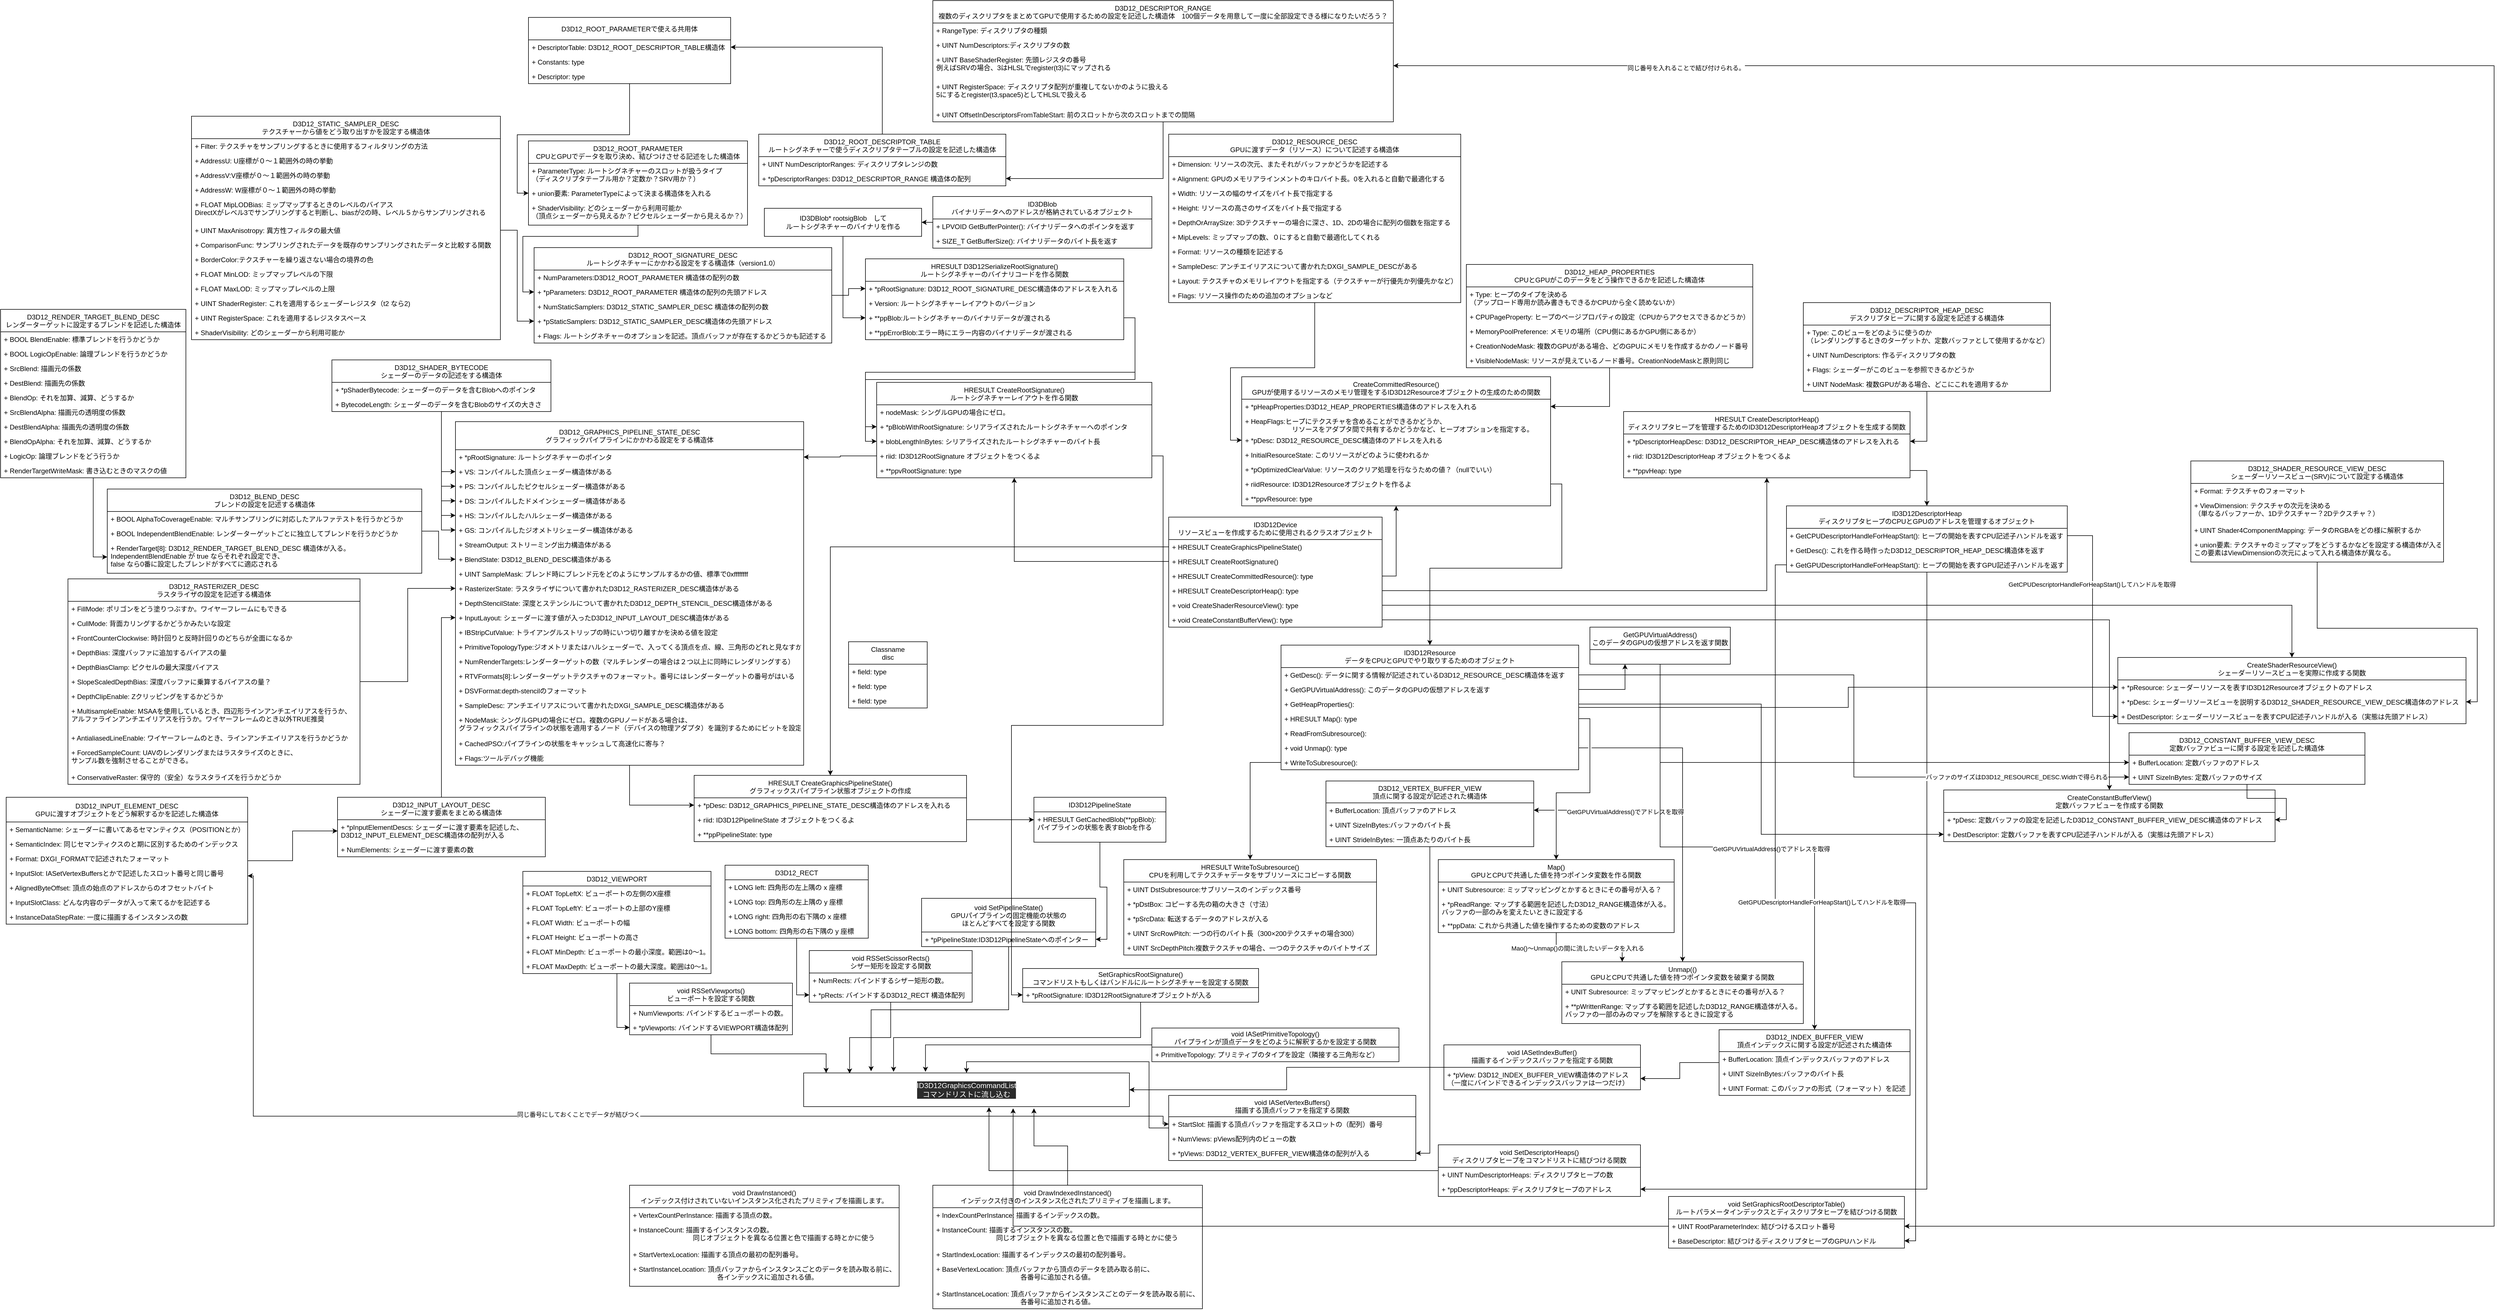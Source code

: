 <mxfile version="13.10.2" type="github">
  <diagram id="LrscQj9h3E69tov9utjE" name="Page-1">
    <mxGraphModel dx="3273" dy="2131" grid="1" gridSize="10" guides="1" tooltips="1" connect="1" arrows="1" fold="1" page="1" pageScale="1" pageWidth="1600" pageHeight="1200" math="0" shadow="0">
      <root>
        <mxCell id="0" />
        <mxCell id="1" parent="0" />
        <mxCell id="bkLNbHRLDbfqS2Prwh68-40" style="edgeStyle=orthogonalEdgeStyle;rounded=0;orthogonalLoop=1;jettySize=auto;html=1;" parent="1" source="uGGLOGaCN9-Cet3tq3qy-1" target="bkLNbHRLDbfqS2Prwh68-35" edge="1">
          <mxGeometry relative="1" as="geometry" />
        </mxCell>
        <mxCell id="uGGLOGaCN9-Cet3tq3qy-1" value="ID3D12Resource&#xa;データをCPUとGPUでやり取りするためのオブジェクト" style="swimlane;fontStyle=0;childLayout=stackLayout;horizontal=1;startSize=40;fillColor=none;horizontalStack=0;resizeParent=1;resizeParentMax=0;resizeLast=0;collapsible=1;marginBottom=0;" parent="1" vertex="1">
          <mxGeometry x="1240" y="298" width="530" height="222" as="geometry" />
        </mxCell>
        <mxCell id="uGGLOGaCN9-Cet3tq3qy-2" value="+ GetDesc(): データに関する情報が記述されているD3D12_RESOURCE_DESC構造体を返す " style="text;strokeColor=none;fillColor=none;align=left;verticalAlign=top;spacingLeft=4;spacingRight=4;overflow=hidden;rotatable=0;points=[[0,0.5],[1,0.5]];portConstraint=eastwest;" parent="uGGLOGaCN9-Cet3tq3qy-1" vertex="1">
          <mxGeometry y="40" width="530" height="26" as="geometry" />
        </mxCell>
        <mxCell id="E_Vy0KgG0cyffUlwo2it-31" value="+ GetGPUVirtualAddress(): このデータのGPUの仮想アドレスを返す " style="text;strokeColor=none;fillColor=none;align=left;verticalAlign=top;spacingLeft=4;spacingRight=4;overflow=hidden;rotatable=0;points=[[0,0.5],[1,0.5]];portConstraint=eastwest;" parent="uGGLOGaCN9-Cet3tq3qy-1" vertex="1">
          <mxGeometry y="66" width="530" height="26" as="geometry" />
        </mxCell>
        <mxCell id="E_Vy0KgG0cyffUlwo2it-32" value="+ GetHeapProperties():  " style="text;strokeColor=none;fillColor=none;align=left;verticalAlign=top;spacingLeft=4;spacingRight=4;overflow=hidden;rotatable=0;points=[[0,0.5],[1,0.5]];portConstraint=eastwest;" parent="uGGLOGaCN9-Cet3tq3qy-1" vertex="1">
          <mxGeometry y="92" width="530" height="26" as="geometry" />
        </mxCell>
        <mxCell id="uGGLOGaCN9-Cet3tq3qy-3" value="+ HRESULT Map(): type" style="text;strokeColor=none;fillColor=none;align=left;verticalAlign=top;spacingLeft=4;spacingRight=4;overflow=hidden;rotatable=0;points=[[0,0.5],[1,0.5]];portConstraint=eastwest;" parent="uGGLOGaCN9-Cet3tq3qy-1" vertex="1">
          <mxGeometry y="118" width="530" height="26" as="geometry" />
        </mxCell>
        <mxCell id="E_Vy0KgG0cyffUlwo2it-33" value="+ ReadFromSubresource(): " style="text;strokeColor=none;fillColor=none;align=left;verticalAlign=top;spacingLeft=4;spacingRight=4;overflow=hidden;rotatable=0;points=[[0,0.5],[1,0.5]];portConstraint=eastwest;" parent="uGGLOGaCN9-Cet3tq3qy-1" vertex="1">
          <mxGeometry y="144" width="530" height="26" as="geometry" />
        </mxCell>
        <mxCell id="uGGLOGaCN9-Cet3tq3qy-4" value="+ void Unmap(): type" style="text;strokeColor=none;fillColor=none;align=left;verticalAlign=top;spacingLeft=4;spacingRight=4;overflow=hidden;rotatable=0;points=[[0,0.5],[1,0.5]];portConstraint=eastwest;" parent="uGGLOGaCN9-Cet3tq3qy-1" vertex="1">
          <mxGeometry y="170" width="530" height="26" as="geometry" />
        </mxCell>
        <mxCell id="E_Vy0KgG0cyffUlwo2it-35" value="+ WriteToSubresource(): " style="text;strokeColor=none;fillColor=none;align=left;verticalAlign=top;spacingLeft=4;spacingRight=4;overflow=hidden;rotatable=0;points=[[0,0.5],[1,0.5]];portConstraint=eastwest;" parent="uGGLOGaCN9-Cet3tq3qy-1" vertex="1">
          <mxGeometry y="196" width="530" height="26" as="geometry" />
        </mxCell>
        <mxCell id="HeyLNfM1O47L-fauejLD-6" value="&lt;pre style=&quot;background-color: rgb(43 , 43 , 43) ; font-size: 9.8pt&quot;&gt;&lt;font face=&quot;Helvetica&quot; color=&quot;#FFFFFF&quot;&gt;ID3D12GraphicsCommandList&lt;br&gt;コマンドリストに流し込む&lt;br&gt;&lt;/font&gt;&lt;/pre&gt;" style="rounded=0;whiteSpace=wrap;html=1;" parent="1" vertex="1">
          <mxGeometry x="390" y="1060" width="580" height="60" as="geometry" />
        </mxCell>
        <mxCell id="HeyLNfM1O47L-fauejLD-14" style="edgeStyle=orthogonalEdgeStyle;rounded=0;orthogonalLoop=1;jettySize=auto;html=1;exitX=0.5;exitY=1;exitDx=0;exitDy=0;entryX=0.069;entryY=0;entryDx=0;entryDy=0;entryPerimeter=0;fontSize=10;" parent="1" source="HeyLNfM1O47L-fauejLD-9" target="HeyLNfM1O47L-fauejLD-6" edge="1">
          <mxGeometry relative="1" as="geometry" />
        </mxCell>
        <mxCell id="HeyLNfM1O47L-fauejLD-9" value="void RSSetViewports()&#xa;ビューポートを設定する関数" style="swimlane;fontStyle=0;childLayout=stackLayout;horizontal=1;startSize=40;fillColor=none;horizontalStack=0;resizeParent=1;resizeParentMax=0;resizeLast=0;collapsible=1;marginBottom=0;verticalAlign=middle;spacing=2;" parent="1" vertex="1">
          <mxGeometry x="80" y="900" width="290" height="92" as="geometry" />
        </mxCell>
        <mxCell id="HeyLNfM1O47L-fauejLD-10" value="+ NumViewports: バインドするビューポートの数。" style="text;strokeColor=none;fillColor=none;align=left;verticalAlign=top;spacingLeft=4;spacingRight=4;overflow=hidden;rotatable=0;points=[[0,0.5],[1,0.5]];portConstraint=eastwest;" parent="HeyLNfM1O47L-fauejLD-9" vertex="1">
          <mxGeometry y="40" width="290" height="26" as="geometry" />
        </mxCell>
        <mxCell id="HeyLNfM1O47L-fauejLD-11" value="+ *pViewports: バインドするVIEWPORT構造体配列" style="text;strokeColor=none;fillColor=none;align=left;verticalAlign=top;spacingLeft=4;spacingRight=4;overflow=hidden;rotatable=0;points=[[0,0.5],[1,0.5]];portConstraint=eastwest;" parent="HeyLNfM1O47L-fauejLD-9" vertex="1">
          <mxGeometry y="66" width="290" height="26" as="geometry" />
        </mxCell>
        <mxCell id="1M7FftopG9SxbSlYeH0U-41" style="edgeStyle=orthogonalEdgeStyle;rounded=0;orthogonalLoop=1;jettySize=auto;html=1;entryX=0.141;entryY=0.017;entryDx=0;entryDy=0;entryPerimeter=0;" parent="1" source="HeyLNfM1O47L-fauejLD-15" target="HeyLNfM1O47L-fauejLD-6" edge="1">
          <mxGeometry relative="1" as="geometry" />
        </mxCell>
        <mxCell id="HeyLNfM1O47L-fauejLD-15" value="void RSSetScissorRects()&#xa;シザー矩形を設定する関数" style="swimlane;fontStyle=0;childLayout=stackLayout;horizontal=1;startSize=40;fillColor=none;horizontalStack=0;resizeParent=1;resizeParentMax=0;resizeLast=0;collapsible=1;marginBottom=0;verticalAlign=middle;spacing=2;fontFamily=Helvetica;" parent="1" vertex="1">
          <mxGeometry x="400" y="842" width="290" height="92" as="geometry">
            <mxRectangle x="335" y="890" width="180" height="40" as="alternateBounds" />
          </mxGeometry>
        </mxCell>
        <mxCell id="HeyLNfM1O47L-fauejLD-16" value="+ NumRects: バインドするシザー矩形の数。" style="text;strokeColor=none;fillColor=none;align=left;verticalAlign=top;spacingLeft=4;spacingRight=4;overflow=hidden;rotatable=0;points=[[0,0.5],[1,0.5]];portConstraint=eastwest;" parent="HeyLNfM1O47L-fauejLD-15" vertex="1">
          <mxGeometry y="40" width="290" height="26" as="geometry" />
        </mxCell>
        <mxCell id="HeyLNfM1O47L-fauejLD-17" value="+ *pRects: バインドするD3D12_RECT 構造体配列" style="text;strokeColor=none;fillColor=none;align=left;verticalAlign=top;spacingLeft=4;spacingRight=4;overflow=hidden;rotatable=0;points=[[0,0.5],[1,0.5]];portConstraint=eastwest;fontFamily=Helvetica;" parent="HeyLNfM1O47L-fauejLD-15" vertex="1">
          <mxGeometry y="66" width="290" height="26" as="geometry" />
        </mxCell>
        <mxCell id="HeyLNfM1O47L-fauejLD-27" style="edgeStyle=orthogonalEdgeStyle;rounded=0;orthogonalLoop=1;jettySize=auto;html=1;entryX=0;entryY=0.5;entryDx=0;entryDy=0;fontFamily=Helvetica;fontSize=10;" parent="1" source="HeyLNfM1O47L-fauejLD-18" target="HeyLNfM1O47L-fauejLD-11" edge="1">
          <mxGeometry relative="1" as="geometry" />
        </mxCell>
        <mxCell id="HeyLNfM1O47L-fauejLD-18" value="D3D12_VIEWPORT" style="swimlane;fontStyle=0;childLayout=stackLayout;horizontal=1;startSize=26;fillColor=none;horizontalStack=0;resizeParent=1;resizeParentMax=0;resizeLast=0;collapsible=1;marginBottom=0;" parent="1" vertex="1">
          <mxGeometry x="-110" y="701" width="335" height="182" as="geometry" />
        </mxCell>
        <mxCell id="HeyLNfM1O47L-fauejLD-19" value="+ FLOAT TopLeftX: ビューポートの左側のX座標" style="text;strokeColor=none;fillColor=none;align=left;verticalAlign=top;spacingLeft=4;spacingRight=4;overflow=hidden;rotatable=0;points=[[0,0.5],[1,0.5]];portConstraint=eastwest;" parent="HeyLNfM1O47L-fauejLD-18" vertex="1">
          <mxGeometry y="26" width="335" height="26" as="geometry" />
        </mxCell>
        <mxCell id="HeyLNfM1O47L-fauejLD-20" value="+ FLOAT TopLeftY: ビューポートの上部のY座標" style="text;strokeColor=none;fillColor=none;align=left;verticalAlign=top;spacingLeft=4;spacingRight=4;overflow=hidden;rotatable=0;points=[[0,0.5],[1,0.5]];portConstraint=eastwest;" parent="HeyLNfM1O47L-fauejLD-18" vertex="1">
          <mxGeometry y="52" width="335" height="26" as="geometry" />
        </mxCell>
        <mxCell id="HeyLNfM1O47L-fauejLD-21" value="+ FLOAT Width: ビューポートの幅" style="text;strokeColor=none;fillColor=none;align=left;verticalAlign=top;spacingLeft=4;spacingRight=4;overflow=hidden;rotatable=0;points=[[0,0.5],[1,0.5]];portConstraint=eastwest;" parent="HeyLNfM1O47L-fauejLD-18" vertex="1">
          <mxGeometry y="78" width="335" height="26" as="geometry" />
        </mxCell>
        <mxCell id="HeyLNfM1O47L-fauejLD-22" value="+ FLOAT Height: ビューポートの高さ" style="text;strokeColor=none;fillColor=none;align=left;verticalAlign=top;spacingLeft=4;spacingRight=4;overflow=hidden;rotatable=0;points=[[0,0.5],[1,0.5]];portConstraint=eastwest;" parent="HeyLNfM1O47L-fauejLD-18" vertex="1">
          <mxGeometry y="104" width="335" height="26" as="geometry" />
        </mxCell>
        <mxCell id="HeyLNfM1O47L-fauejLD-23" value="+ FLOAT MinDepth: ビューポートの最小深度。範囲は0〜1。" style="text;strokeColor=none;fillColor=none;align=left;verticalAlign=top;spacingLeft=4;spacingRight=4;overflow=hidden;rotatable=0;points=[[0,0.5],[1,0.5]];portConstraint=eastwest;" parent="HeyLNfM1O47L-fauejLD-18" vertex="1">
          <mxGeometry y="130" width="335" height="26" as="geometry" />
        </mxCell>
        <mxCell id="HeyLNfM1O47L-fauejLD-24" value="+ FLOAT MaxDepth: ビューポートの最大深度。範囲は0〜1。" style="text;strokeColor=none;fillColor=none;align=left;verticalAlign=top;spacingLeft=4;spacingRight=4;overflow=hidden;rotatable=0;points=[[0,0.5],[1,0.5]];portConstraint=eastwest;" parent="HeyLNfM1O47L-fauejLD-18" vertex="1">
          <mxGeometry y="156" width="335" height="26" as="geometry" />
        </mxCell>
        <mxCell id="HeyLNfM1O47L-fauejLD-35" style="edgeStyle=orthogonalEdgeStyle;rounded=0;orthogonalLoop=1;jettySize=auto;html=1;entryX=0;entryY=0.5;entryDx=0;entryDy=0;fontFamily=Helvetica;fontSize=10;" parent="1" source="HeyLNfM1O47L-fauejLD-28" target="HeyLNfM1O47L-fauejLD-17" edge="1">
          <mxGeometry relative="1" as="geometry" />
        </mxCell>
        <mxCell id="HeyLNfM1O47L-fauejLD-28" value="D3D12_RECT" style="swimlane;fontStyle=0;childLayout=stackLayout;horizontal=1;startSize=26;fillColor=none;horizontalStack=0;resizeParent=1;resizeParentMax=0;resizeLast=0;collapsible=1;marginBottom=0;" parent="1" vertex="1">
          <mxGeometry x="250" y="690" width="255" height="130" as="geometry" />
        </mxCell>
        <mxCell id="HeyLNfM1O47L-fauejLD-29" value="+ LONG left: 四角形の左上隅の x 座標" style="text;strokeColor=none;fillColor=none;align=left;verticalAlign=top;spacingLeft=4;spacingRight=4;overflow=hidden;rotatable=0;points=[[0,0.5],[1,0.5]];portConstraint=eastwest;" parent="HeyLNfM1O47L-fauejLD-28" vertex="1">
          <mxGeometry y="26" width="255" height="26" as="geometry" />
        </mxCell>
        <mxCell id="HeyLNfM1O47L-fauejLD-30" value="+ LONG top: 四角形の左上隅の y 座標" style="text;strokeColor=none;fillColor=none;align=left;verticalAlign=top;spacingLeft=4;spacingRight=4;overflow=hidden;rotatable=0;points=[[0,0.5],[1,0.5]];portConstraint=eastwest;" parent="HeyLNfM1O47L-fauejLD-28" vertex="1">
          <mxGeometry y="52" width="255" height="26" as="geometry" />
        </mxCell>
        <mxCell id="HeyLNfM1O47L-fauejLD-31" value="+ LONG right: 四角形の右下隅の x 座標" style="text;strokeColor=none;fillColor=none;align=left;verticalAlign=top;spacingLeft=4;spacingRight=4;overflow=hidden;rotatable=0;points=[[0,0.5],[1,0.5]];portConstraint=eastwest;" parent="HeyLNfM1O47L-fauejLD-28" vertex="1">
          <mxGeometry y="78" width="255" height="26" as="geometry" />
        </mxCell>
        <mxCell id="HeyLNfM1O47L-fauejLD-32" value="+ LONG bottom: 四角形の右下隅の y 座標" style="text;strokeColor=none;fillColor=none;align=left;verticalAlign=top;spacingLeft=4;spacingRight=4;overflow=hidden;rotatable=0;points=[[0,0.5],[1,0.5]];portConstraint=eastwest;" parent="HeyLNfM1O47L-fauejLD-28" vertex="1">
          <mxGeometry y="104" width="255" height="26" as="geometry" />
        </mxCell>
        <mxCell id="HeyLNfM1O47L-fauejLD-40" style="edgeStyle=orthogonalEdgeStyle;rounded=0;orthogonalLoop=1;jettySize=auto;html=1;entryX=0.207;entryY=-0.05;entryDx=0;entryDy=0;entryPerimeter=0;fontFamily=Helvetica;fontSize=10;" parent="1" source="HeyLNfM1O47L-fauejLD-37" target="HeyLNfM1O47L-fauejLD-6" edge="1">
          <mxGeometry relative="1" as="geometry" />
        </mxCell>
        <mxCell id="HeyLNfM1O47L-fauejLD-37" value="void SetPipelineState()&#xa;GPUパイプラインの固定機能の状態の&#xa;ほとんどすべてを設定する関数" style="swimlane;fontStyle=0;childLayout=stackLayout;horizontal=1;startSize=60;fillColor=none;horizontalStack=0;resizeParent=1;resizeParentMax=0;resizeLast=0;collapsible=1;marginBottom=0;verticalAlign=middle;spacing=2;fontFamily=Helvetica;" parent="1" vertex="1">
          <mxGeometry x="600" y="749" width="310" height="86" as="geometry">
            <mxRectangle x="335" y="890" width="180" height="40" as="alternateBounds" />
          </mxGeometry>
        </mxCell>
        <mxCell id="HeyLNfM1O47L-fauejLD-38" value="+ *pPipelineState:ID3D12PipelineStateへのポインター" style="text;strokeColor=none;fillColor=none;align=left;verticalAlign=top;spacingLeft=4;spacingRight=4;overflow=hidden;rotatable=0;points=[[0,0.5],[1,0.5]];portConstraint=eastwest;" parent="HeyLNfM1O47L-fauejLD-37" vertex="1">
          <mxGeometry y="60" width="310" height="26" as="geometry" />
        </mxCell>
        <mxCell id="HeyLNfM1O47L-fauejLD-46" value="ID3D12Device&#xa;リソースビューを作成するために使用されるクラスオブジェクト" style="swimlane;fontStyle=0;childLayout=stackLayout;horizontal=1;startSize=40;fillColor=none;horizontalStack=0;resizeParent=1;resizeParentMax=0;resizeLast=0;collapsible=1;marginBottom=0;" parent="1" vertex="1">
          <mxGeometry x="1040" y="70" width="380" height="196" as="geometry" />
        </mxCell>
        <mxCell id="HeyLNfM1O47L-fauejLD-47" value="+ HRESULT CreateGraphicsPipelineState()" style="text;strokeColor=none;fillColor=none;align=left;verticalAlign=top;spacingLeft=4;spacingRight=4;overflow=hidden;rotatable=0;points=[[0,0.5],[1,0.5]];portConstraint=eastwest;" parent="HeyLNfM1O47L-fauejLD-46" vertex="1">
          <mxGeometry y="40" width="380" height="26" as="geometry" />
        </mxCell>
        <mxCell id="HeyLNfM1O47L-fauejLD-48" value="+ HRESULT CreateRootSignature() " style="text;strokeColor=none;fillColor=none;align=left;verticalAlign=top;spacingLeft=4;spacingRight=4;overflow=hidden;rotatable=0;points=[[0,0.5],[1,0.5]];portConstraint=eastwest;" parent="HeyLNfM1O47L-fauejLD-46" vertex="1">
          <mxGeometry y="66" width="380" height="26" as="geometry" />
        </mxCell>
        <mxCell id="E_Vy0KgG0cyffUlwo2it-65" value="+ HRESULT CreateCommittedResource(): type" style="text;strokeColor=none;fillColor=none;align=left;verticalAlign=top;spacingLeft=4;spacingRight=4;overflow=hidden;rotatable=0;points=[[0,0.5],[1,0.5]];portConstraint=eastwest;" parent="HeyLNfM1O47L-fauejLD-46" vertex="1">
          <mxGeometry y="92" width="380" height="26" as="geometry" />
        </mxCell>
        <mxCell id="bkLNbHRLDbfqS2Prwh68-15" value="+ HRESULT CreateDescriptorHeap(): type" style="text;strokeColor=none;fillColor=none;align=left;verticalAlign=top;spacingLeft=4;spacingRight=4;overflow=hidden;rotatable=0;points=[[0,0.5],[1,0.5]];portConstraint=eastwest;" parent="HeyLNfM1O47L-fauejLD-46" vertex="1">
          <mxGeometry y="118" width="380" height="26" as="geometry" />
        </mxCell>
        <mxCell id="bkLNbHRLDbfqS2Prwh68-33" value="+ void CreateShaderResourceView(): type" style="text;strokeColor=none;fillColor=none;align=left;verticalAlign=top;spacingLeft=4;spacingRight=4;overflow=hidden;rotatable=0;points=[[0,0.5],[1,0.5]];portConstraint=eastwest;" parent="HeyLNfM1O47L-fauejLD-46" vertex="1">
          <mxGeometry y="144" width="380" height="26" as="geometry" />
        </mxCell>
        <mxCell id="rExdROeSV9r-ttYCXDUN-45" value="+ void CreateConstantBufferView(): type" style="text;strokeColor=none;fillColor=none;align=left;verticalAlign=top;spacingLeft=4;spacingRight=4;overflow=hidden;rotatable=0;points=[[0,0.5],[1,0.5]];portConstraint=eastwest;" vertex="1" parent="HeyLNfM1O47L-fauejLD-46">
          <mxGeometry y="170" width="380" height="26" as="geometry" />
        </mxCell>
        <mxCell id="HeyLNfM1O47L-fauejLD-50" value="HRESULT CreateGraphicsPipelineState()&#xa;グラフィックスパイプライン状態オブジェクトの作成" style="swimlane;fontStyle=0;childLayout=stackLayout;horizontal=1;startSize=40;fillColor=none;horizontalStack=0;resizeParent=1;resizeParentMax=0;resizeLast=0;collapsible=1;marginBottom=0;" parent="1" vertex="1">
          <mxGeometry x="195" y="530" width="485" height="118" as="geometry" />
        </mxCell>
        <mxCell id="HeyLNfM1O47L-fauejLD-51" value="+ *pDesc: D3D12_GRAPHICS_PIPELINE_STATE_DESC構造体のアドレスを入れる" style="text;strokeColor=none;fillColor=none;align=left;verticalAlign=top;spacingLeft=4;spacingRight=4;overflow=hidden;rotatable=0;points=[[0,0.5],[1,0.5]];portConstraint=eastwest;" parent="HeyLNfM1O47L-fauejLD-50" vertex="1">
          <mxGeometry y="40" width="485" height="26" as="geometry" />
        </mxCell>
        <mxCell id="HeyLNfM1O47L-fauejLD-52" value="+ riid: ID3D12PipelineState オブジェクトをつくるよ" style="text;strokeColor=none;fillColor=none;align=left;verticalAlign=top;spacingLeft=4;spacingRight=4;overflow=hidden;rotatable=0;points=[[0,0.5],[1,0.5]];portConstraint=eastwest;" parent="HeyLNfM1O47L-fauejLD-50" vertex="1">
          <mxGeometry y="66" width="485" height="26" as="geometry" />
        </mxCell>
        <mxCell id="HeyLNfM1O47L-fauejLD-53" value="+ **ppPipelineState: type" style="text;strokeColor=none;fillColor=none;align=left;verticalAlign=top;spacingLeft=4;spacingRight=4;overflow=hidden;rotatable=0;points=[[0,0.5],[1,0.5]];portConstraint=eastwest;" parent="HeyLNfM1O47L-fauejLD-50" vertex="1">
          <mxGeometry y="92" width="485" height="26" as="geometry" />
        </mxCell>
        <mxCell id="HeyLNfM1O47L-fauejLD-55" style="edgeStyle=orthogonalEdgeStyle;rounded=0;orthogonalLoop=1;jettySize=auto;html=1;fontFamily=Helvetica;fontSize=10;" parent="1" source="HeyLNfM1O47L-fauejLD-47" target="HeyLNfM1O47L-fauejLD-50" edge="1">
          <mxGeometry relative="1" as="geometry" />
        </mxCell>
        <mxCell id="rExdROeSV9r-ttYCXDUN-44" style="edgeStyle=orthogonalEdgeStyle;rounded=0;orthogonalLoop=1;jettySize=auto;html=1;startArrow=none;startFill=0;" edge="1" parent="1" source="HeyLNfM1O47L-fauejLD-56" target="HeyLNfM1O47L-fauejLD-38">
          <mxGeometry relative="1" as="geometry" />
        </mxCell>
        <mxCell id="HeyLNfM1O47L-fauejLD-56" value="ID3D12PipelineState" style="swimlane;fontStyle=0;childLayout=stackLayout;horizontal=1;startSize=26;fillColor=none;horizontalStack=0;resizeParent=1;resizeParentMax=0;resizeLast=0;collapsible=1;marginBottom=0;" parent="1" vertex="1">
          <mxGeometry x="800" y="569" width="235" height="80" as="geometry" />
        </mxCell>
        <mxCell id="HeyLNfM1O47L-fauejLD-57" value="+ HRESULT GetCachedBlob(**ppBlob): &#xa;パイプラインの状態を表すBlobを作る" style="text;strokeColor=none;fillColor=none;align=left;verticalAlign=top;spacingLeft=4;spacingRight=4;overflow=hidden;rotatable=0;points=[[0,0.5],[1,0.5]];portConstraint=eastwest;" parent="HeyLNfM1O47L-fauejLD-56" vertex="1">
          <mxGeometry y="26" width="235" height="54" as="geometry" />
        </mxCell>
        <mxCell id="HeyLNfM1O47L-fauejLD-84" style="edgeStyle=orthogonalEdgeStyle;rounded=0;orthogonalLoop=1;jettySize=auto;html=1;entryX=0;entryY=0.5;entryDx=0;entryDy=0;fontFamily=Helvetica;fontSize=10;" parent="1" source="HeyLNfM1O47L-fauejLD-66" target="HeyLNfM1O47L-fauejLD-51" edge="1">
          <mxGeometry relative="1" as="geometry" />
        </mxCell>
        <mxCell id="HeyLNfM1O47L-fauejLD-66" value="D3D12_GRAPHICS_PIPELINE_STATE_DESC&#xa;グラフィックパイプラインにかかわる設定をする構造体" style="swimlane;fontStyle=0;childLayout=stackLayout;horizontal=1;startSize=50;fillColor=none;horizontalStack=0;resizeParent=1;resizeParentMax=0;resizeLast=0;collapsible=1;marginBottom=0;" parent="1" vertex="1">
          <mxGeometry x="-230" y="-100" width="620" height="612" as="geometry" />
        </mxCell>
        <mxCell id="HeyLNfM1O47L-fauejLD-67" value="+ *pRootSignature: ルートシグネチャーのポインタ" style="text;strokeColor=none;fillColor=none;align=left;verticalAlign=top;spacingLeft=4;spacingRight=4;overflow=hidden;rotatable=0;points=[[0,0.5],[1,0.5]];portConstraint=eastwest;" parent="HeyLNfM1O47L-fauejLD-66" vertex="1">
          <mxGeometry y="50" width="620" height="26" as="geometry" />
        </mxCell>
        <mxCell id="HeyLNfM1O47L-fauejLD-68" value="+ VS: コンパイルした頂点シェーダー構造体がある" style="text;strokeColor=none;fillColor=none;align=left;verticalAlign=top;spacingLeft=4;spacingRight=4;overflow=hidden;rotatable=0;points=[[0,0.5],[1,0.5]];portConstraint=eastwest;" parent="HeyLNfM1O47L-fauejLD-66" vertex="1">
          <mxGeometry y="76" width="620" height="26" as="geometry" />
        </mxCell>
        <mxCell id="HeyLNfM1O47L-fauejLD-70" value="+ PS: コンパイルしたピクセルシェーダー構造体がある" style="text;strokeColor=none;fillColor=none;align=left;verticalAlign=top;spacingLeft=4;spacingRight=4;overflow=hidden;rotatable=0;points=[[0,0.5],[1,0.5]];portConstraint=eastwest;" parent="HeyLNfM1O47L-fauejLD-66" vertex="1">
          <mxGeometry y="102" width="620" height="26" as="geometry" />
        </mxCell>
        <mxCell id="HeyLNfM1O47L-fauejLD-71" value="+ DS: コンパイルしたドメインシェーダー構造体がある" style="text;strokeColor=none;fillColor=none;align=left;verticalAlign=top;spacingLeft=4;spacingRight=4;overflow=hidden;rotatable=0;points=[[0,0.5],[1,0.5]];portConstraint=eastwest;" parent="HeyLNfM1O47L-fauejLD-66" vertex="1">
          <mxGeometry y="128" width="620" height="26" as="geometry" />
        </mxCell>
        <mxCell id="HeyLNfM1O47L-fauejLD-72" value="+ HS: コンパイルしたハルシェーダー構造体がある" style="text;strokeColor=none;fillColor=none;align=left;verticalAlign=top;spacingLeft=4;spacingRight=4;overflow=hidden;rotatable=0;points=[[0,0.5],[1,0.5]];portConstraint=eastwest;" parent="HeyLNfM1O47L-fauejLD-66" vertex="1">
          <mxGeometry y="154" width="620" height="26" as="geometry" />
        </mxCell>
        <mxCell id="HeyLNfM1O47L-fauejLD-73" value="+ GS: コンパイルしたジオメトリシェーダー構造体がある" style="text;strokeColor=none;fillColor=none;align=left;verticalAlign=top;spacingLeft=4;spacingRight=4;overflow=hidden;rotatable=0;points=[[0,0.5],[1,0.5]];portConstraint=eastwest;" parent="HeyLNfM1O47L-fauejLD-66" vertex="1">
          <mxGeometry y="180" width="620" height="26" as="geometry" />
        </mxCell>
        <mxCell id="HeyLNfM1O47L-fauejLD-74" value="+ StreamOutput: ストリーミング出力構造体がある" style="text;strokeColor=none;fillColor=none;align=left;verticalAlign=top;spacingLeft=4;spacingRight=4;overflow=hidden;rotatable=0;points=[[0,0.5],[1,0.5]];portConstraint=eastwest;" parent="HeyLNfM1O47L-fauejLD-66" vertex="1">
          <mxGeometry y="206" width="620" height="26" as="geometry" />
        </mxCell>
        <mxCell id="HeyLNfM1O47L-fauejLD-75" value="+ BlendState: D3D12_BLEND_DESC構造体がある" style="text;strokeColor=none;fillColor=none;align=left;verticalAlign=top;spacingLeft=4;spacingRight=4;overflow=hidden;rotatable=0;points=[[0,0.5],[1,0.5]];portConstraint=eastwest;" parent="HeyLNfM1O47L-fauejLD-66" vertex="1">
          <mxGeometry y="232" width="620" height="26" as="geometry" />
        </mxCell>
        <mxCell id="HeyLNfM1O47L-fauejLD-76" value="+ UINT SampleMask: ブレンド時にブレンド元をどのようにサンプルするかの値、標準で0xffffffff" style="text;strokeColor=none;fillColor=none;align=left;verticalAlign=top;spacingLeft=4;spacingRight=4;overflow=hidden;rotatable=0;points=[[0,0.5],[1,0.5]];portConstraint=eastwest;" parent="HeyLNfM1O47L-fauejLD-66" vertex="1">
          <mxGeometry y="258" width="620" height="26" as="geometry" />
        </mxCell>
        <mxCell id="HeyLNfM1O47L-fauejLD-77" value="+ RasterizerState: ラスタライザについて書かれたD3D12_RASTERIZER_DESC構造体がある" style="text;strokeColor=none;fillColor=none;align=left;verticalAlign=top;spacingLeft=4;spacingRight=4;overflow=hidden;rotatable=0;points=[[0,0.5],[1,0.5]];portConstraint=eastwest;" parent="HeyLNfM1O47L-fauejLD-66" vertex="1">
          <mxGeometry y="284" width="620" height="26" as="geometry" />
        </mxCell>
        <mxCell id="HeyLNfM1O47L-fauejLD-80" value="+ DepthStencilState: 深度とステンシルについて書かれたD3D12_DEPTH_STENCIL_DESC構造体がある" style="text;strokeColor=none;fillColor=none;align=left;verticalAlign=top;spacingLeft=4;spacingRight=4;overflow=hidden;rotatable=0;points=[[0,0.5],[1,0.5]];portConstraint=eastwest;" parent="HeyLNfM1O47L-fauejLD-66" vertex="1">
          <mxGeometry y="310" width="620" height="26" as="geometry" />
        </mxCell>
        <mxCell id="HeyLNfM1O47L-fauejLD-81" value="+ InputLayout: シェーダーに渡す値が入ったD3D12_INPUT_LAYOUT_DESC構造体がある" style="text;strokeColor=none;fillColor=none;align=left;verticalAlign=top;spacingLeft=4;spacingRight=4;overflow=hidden;rotatable=0;points=[[0,0.5],[1,0.5]];portConstraint=eastwest;" parent="HeyLNfM1O47L-fauejLD-66" vertex="1">
          <mxGeometry y="336" width="620" height="26" as="geometry" />
        </mxCell>
        <mxCell id="HeyLNfM1O47L-fauejLD-82" value="+ IBStripCutValue: トライアングルストリップの時にいつ切り離すかを決める値を設定" style="text;strokeColor=none;fillColor=none;align=left;verticalAlign=top;spacingLeft=4;spacingRight=4;overflow=hidden;rotatable=0;points=[[0,0.5],[1,0.5]];portConstraint=eastwest;" parent="HeyLNfM1O47L-fauejLD-66" vertex="1">
          <mxGeometry y="362" width="620" height="26" as="geometry" />
        </mxCell>
        <mxCell id="HeyLNfM1O47L-fauejLD-83" value="+ PrimitiveTopologyType:ジオメトリまたはハルシェーダーで、入ってくる頂点を点、線、三角形のどれと見なすか " style="text;strokeColor=none;fillColor=none;align=left;verticalAlign=top;spacingLeft=4;spacingRight=4;overflow=hidden;rotatable=0;points=[[0,0.5],[1,0.5]];portConstraint=eastwest;" parent="HeyLNfM1O47L-fauejLD-66" vertex="1">
          <mxGeometry y="388" width="620" height="26" as="geometry" />
        </mxCell>
        <mxCell id="HeyLNfM1O47L-fauejLD-85" value="+ NumRenderTargets:レンダーターゲットの数（マルチレンダーの場合は２つ以上に同時にレンダリングする） " style="text;strokeColor=none;fillColor=none;align=left;verticalAlign=top;spacingLeft=4;spacingRight=4;overflow=hidden;rotatable=0;points=[[0,0.5],[1,0.5]];portConstraint=eastwest;" parent="HeyLNfM1O47L-fauejLD-66" vertex="1">
          <mxGeometry y="414" width="620" height="26" as="geometry" />
        </mxCell>
        <mxCell id="HeyLNfM1O47L-fauejLD-86" value="+ RTVFormats[8]:レンダーターゲットテクスチャのフォーマット。番号にはレンダーターゲットの番号がはいる " style="text;strokeColor=none;fillColor=none;align=left;verticalAlign=top;spacingLeft=4;spacingRight=4;overflow=hidden;rotatable=0;points=[[0,0.5],[1,0.5]];portConstraint=eastwest;" parent="HeyLNfM1O47L-fauejLD-66" vertex="1">
          <mxGeometry y="440" width="620" height="26" as="geometry" />
        </mxCell>
        <mxCell id="HeyLNfM1O47L-fauejLD-88" value="+ DSVFormat:depth-stencilのフォーマット " style="text;strokeColor=none;fillColor=none;align=left;verticalAlign=top;spacingLeft=4;spacingRight=4;overflow=hidden;rotatable=0;points=[[0,0.5],[1,0.5]];portConstraint=eastwest;" parent="HeyLNfM1O47L-fauejLD-66" vertex="1">
          <mxGeometry y="466" width="620" height="26" as="geometry" />
        </mxCell>
        <mxCell id="HeyLNfM1O47L-fauejLD-87" value="+ SampleDesc: アンチエイリアスについて書かれたDXGI_SAMPLE_DESC構造体がある " style="text;strokeColor=none;fillColor=none;align=left;verticalAlign=top;spacingLeft=4;spacingRight=4;overflow=hidden;rotatable=0;points=[[0,0.5],[1,0.5]];portConstraint=eastwest;" parent="HeyLNfM1O47L-fauejLD-66" vertex="1">
          <mxGeometry y="492" width="620" height="26" as="geometry" />
        </mxCell>
        <mxCell id="HeyLNfM1O47L-fauejLD-89" value="+ NodeMask: シングルGPUの場合にゼロ。複数のGPUノードがある場合は、&#xa;グラフィックスパイプラインの状態を適用するノード（デバイスの物理アダプタ）を識別するためにビットを設定" style="text;strokeColor=none;fillColor=none;align=left;verticalAlign=top;spacingLeft=4;spacingRight=4;overflow=hidden;rotatable=0;points=[[0,0.5],[1,0.5]];portConstraint=eastwest;" parent="HeyLNfM1O47L-fauejLD-66" vertex="1">
          <mxGeometry y="518" width="620" height="42" as="geometry" />
        </mxCell>
        <mxCell id="HeyLNfM1O47L-fauejLD-90" value="+ CachedPSO:パイプラインの状態をキャッシュして高速化に寄与？" style="text;strokeColor=none;fillColor=none;align=left;verticalAlign=top;spacingLeft=4;spacingRight=4;overflow=hidden;rotatable=0;points=[[0,0.5],[1,0.5]];portConstraint=eastwest;" parent="HeyLNfM1O47L-fauejLD-66" vertex="1">
          <mxGeometry y="560" width="620" height="26" as="geometry" />
        </mxCell>
        <mxCell id="HeyLNfM1O47L-fauejLD-91" value="+ Flags:ツールデバッグ機能" style="text;strokeColor=none;fillColor=none;align=left;verticalAlign=top;spacingLeft=4;spacingRight=4;overflow=hidden;rotatable=0;points=[[0,0.5],[1,0.5]];portConstraint=eastwest;" parent="HeyLNfM1O47L-fauejLD-66" vertex="1">
          <mxGeometry y="586" width="620" height="26" as="geometry" />
        </mxCell>
        <mxCell id="HeyLNfM1O47L-fauejLD-96" style="edgeStyle=orthogonalEdgeStyle;rounded=0;orthogonalLoop=1;jettySize=auto;html=1;entryX=0;entryY=0.5;entryDx=0;entryDy=0;fontFamily=Helvetica;fontSize=10;" parent="1" source="HeyLNfM1O47L-fauejLD-92" target="HeyLNfM1O47L-fauejLD-70" edge="1">
          <mxGeometry relative="1" as="geometry" />
        </mxCell>
        <mxCell id="HeyLNfM1O47L-fauejLD-97" style="edgeStyle=orthogonalEdgeStyle;rounded=0;orthogonalLoop=1;jettySize=auto;html=1;entryX=0;entryY=0.5;entryDx=0;entryDy=0;fontFamily=Helvetica;fontSize=10;" parent="1" source="HeyLNfM1O47L-fauejLD-92" target="HeyLNfM1O47L-fauejLD-68" edge="1">
          <mxGeometry relative="1" as="geometry" />
        </mxCell>
        <mxCell id="HeyLNfM1O47L-fauejLD-98" style="edgeStyle=orthogonalEdgeStyle;rounded=0;orthogonalLoop=1;jettySize=auto;html=1;fontFamily=Helvetica;fontSize=10;" parent="1" source="HeyLNfM1O47L-fauejLD-92" target="HeyLNfM1O47L-fauejLD-71" edge="1">
          <mxGeometry relative="1" as="geometry" />
        </mxCell>
        <mxCell id="HeyLNfM1O47L-fauejLD-99" style="edgeStyle=orthogonalEdgeStyle;rounded=0;orthogonalLoop=1;jettySize=auto;html=1;fontFamily=Helvetica;fontSize=10;" parent="1" source="HeyLNfM1O47L-fauejLD-92" target="HeyLNfM1O47L-fauejLD-72" edge="1">
          <mxGeometry relative="1" as="geometry" />
        </mxCell>
        <mxCell id="HeyLNfM1O47L-fauejLD-100" style="edgeStyle=orthogonalEdgeStyle;rounded=0;orthogonalLoop=1;jettySize=auto;html=1;fontFamily=Helvetica;fontSize=10;" parent="1" source="HeyLNfM1O47L-fauejLD-92" target="HeyLNfM1O47L-fauejLD-73" edge="1">
          <mxGeometry relative="1" as="geometry" />
        </mxCell>
        <mxCell id="HeyLNfM1O47L-fauejLD-92" value="D3D12_SHADER_BYTECODE &#xa;シェーダーのデータの記述をする構造体" style="swimlane;fontStyle=0;childLayout=stackLayout;horizontal=1;startSize=40;fillColor=none;horizontalStack=0;resizeParent=1;resizeParentMax=0;resizeLast=0;collapsible=1;marginBottom=0;" parent="1" vertex="1">
          <mxGeometry x="-450" y="-210" width="390" height="92" as="geometry" />
        </mxCell>
        <mxCell id="HeyLNfM1O47L-fauejLD-93" value="+ *pShaderBytecode: シェーダーのデータを含むBlobへのポインタ" style="text;strokeColor=none;fillColor=none;align=left;verticalAlign=top;spacingLeft=4;spacingRight=4;overflow=hidden;rotatable=0;points=[[0,0.5],[1,0.5]];portConstraint=eastwest;" parent="HeyLNfM1O47L-fauejLD-92" vertex="1">
          <mxGeometry y="40" width="390" height="26" as="geometry" />
        </mxCell>
        <mxCell id="HeyLNfM1O47L-fauejLD-94" value="+ BytecodeLength: シェーダーのデータを含むBlobのサイズの大きさ" style="text;strokeColor=none;fillColor=none;align=left;verticalAlign=top;spacingLeft=4;spacingRight=4;overflow=hidden;rotatable=0;points=[[0,0.5],[1,0.5]];portConstraint=eastwest;" parent="HeyLNfM1O47L-fauejLD-92" vertex="1">
          <mxGeometry y="66" width="390" height="26" as="geometry" />
        </mxCell>
        <mxCell id="HeyLNfM1O47L-fauejLD-117" style="edgeStyle=orthogonalEdgeStyle;rounded=0;orthogonalLoop=1;jettySize=auto;html=1;fontFamily=Helvetica;fontSize=10;" parent="1" source="HeyLNfM1O47L-fauejLD-101" target="HeyLNfM1O47L-fauejLD-75" edge="1">
          <mxGeometry relative="1" as="geometry" />
        </mxCell>
        <mxCell id="HeyLNfM1O47L-fauejLD-101" value="D3D12_BLEND_DESC &#xa;ブレンドの設定を記述する構造体" style="swimlane;fontStyle=0;childLayout=stackLayout;horizontal=1;startSize=40;fillColor=none;horizontalStack=0;resizeParent=1;resizeParentMax=0;resizeLast=0;collapsible=1;marginBottom=0;" parent="1" vertex="1">
          <mxGeometry x="-850" y="20" width="560" height="150" as="geometry" />
        </mxCell>
        <mxCell id="HeyLNfM1O47L-fauejLD-102" value="+ BOOL AlphaToCoverageEnable: マルチサンプリングに対応したアルファテストを行うかどうか" style="text;strokeColor=none;fillColor=none;align=left;verticalAlign=top;spacingLeft=4;spacingRight=4;overflow=hidden;rotatable=0;points=[[0,0.5],[1,0.5]];portConstraint=eastwest;" parent="HeyLNfM1O47L-fauejLD-101" vertex="1">
          <mxGeometry y="40" width="560" height="26" as="geometry" />
        </mxCell>
        <mxCell id="HeyLNfM1O47L-fauejLD-103" value="+ BOOL IndependentBlendEnable: レンダーターゲットごとに独立してブレンドを行うかどうか" style="text;strokeColor=none;fillColor=none;align=left;verticalAlign=top;spacingLeft=4;spacingRight=4;overflow=hidden;rotatable=0;points=[[0,0.5],[1,0.5]];portConstraint=eastwest;" parent="HeyLNfM1O47L-fauejLD-101" vertex="1">
          <mxGeometry y="66" width="560" height="26" as="geometry" />
        </mxCell>
        <mxCell id="HeyLNfM1O47L-fauejLD-104" value="+ RenderTarget[8]: D3D12_RENDER_TARGET_BLEND_DESC 構造体が入る。&#xa;IndependentBlendEnable が true ならそれぞれ設定でき、&#xa;false なら0番に設定したブレンドがすべてに適応される" style="text;strokeColor=none;fillColor=none;align=left;verticalAlign=top;spacingLeft=4;spacingRight=4;overflow=hidden;rotatable=0;points=[[0,0.5],[1,0.5]];portConstraint=eastwest;" parent="HeyLNfM1O47L-fauejLD-101" vertex="1">
          <mxGeometry y="92" width="560" height="58" as="geometry" />
        </mxCell>
        <mxCell id="HeyLNfM1O47L-fauejLD-116" style="edgeStyle=orthogonalEdgeStyle;rounded=0;orthogonalLoop=1;jettySize=auto;html=1;entryX=0;entryY=0.5;entryDx=0;entryDy=0;fontFamily=Helvetica;fontSize=10;" parent="1" source="HeyLNfM1O47L-fauejLD-105" target="HeyLNfM1O47L-fauejLD-104" edge="1">
          <mxGeometry relative="1" as="geometry" />
        </mxCell>
        <mxCell id="HeyLNfM1O47L-fauejLD-105" value="D3D12_RENDER_TARGET_BLEND_DESC &#xa;レンダーターゲットに設定するブレンドを記述した構造体" style="swimlane;fontStyle=0;childLayout=stackLayout;horizontal=1;startSize=40;fillColor=none;horizontalStack=0;resizeParent=1;resizeParentMax=0;resizeLast=0;collapsible=1;marginBottom=0;" parent="1" vertex="1">
          <mxGeometry x="-1040" y="-300" width="330" height="300" as="geometry" />
        </mxCell>
        <mxCell id="HeyLNfM1O47L-fauejLD-106" value="+ BOOL BlendEnable: 標準ブレンドを行うかどうか" style="text;strokeColor=none;fillColor=none;align=left;verticalAlign=top;spacingLeft=4;spacingRight=4;overflow=hidden;rotatable=0;points=[[0,0.5],[1,0.5]];portConstraint=eastwest;" parent="HeyLNfM1O47L-fauejLD-105" vertex="1">
          <mxGeometry y="40" width="330" height="26" as="geometry" />
        </mxCell>
        <mxCell id="HeyLNfM1O47L-fauejLD-107" value="+ BOOL LogicOpEnable: 論理ブレンドを行うかどうか" style="text;strokeColor=none;fillColor=none;align=left;verticalAlign=top;spacingLeft=4;spacingRight=4;overflow=hidden;rotatable=0;points=[[0,0.5],[1,0.5]];portConstraint=eastwest;" parent="HeyLNfM1O47L-fauejLD-105" vertex="1">
          <mxGeometry y="66" width="330" height="26" as="geometry" />
        </mxCell>
        <mxCell id="HeyLNfM1O47L-fauejLD-108" value="+ SrcBlend: 描画元の係数" style="text;strokeColor=none;fillColor=none;align=left;verticalAlign=top;spacingLeft=4;spacingRight=4;overflow=hidden;rotatable=0;points=[[0,0.5],[1,0.5]];portConstraint=eastwest;" parent="HeyLNfM1O47L-fauejLD-105" vertex="1">
          <mxGeometry y="92" width="330" height="26" as="geometry" />
        </mxCell>
        <mxCell id="HeyLNfM1O47L-fauejLD-109" value="+ DestBlend: 描画先の係数" style="text;strokeColor=none;fillColor=none;align=left;verticalAlign=top;spacingLeft=4;spacingRight=4;overflow=hidden;rotatable=0;points=[[0,0.5],[1,0.5]];portConstraint=eastwest;" parent="HeyLNfM1O47L-fauejLD-105" vertex="1">
          <mxGeometry y="118" width="330" height="26" as="geometry" />
        </mxCell>
        <mxCell id="HeyLNfM1O47L-fauejLD-110" value="+ BlendOp: それを加算、減算、どうするか" style="text;strokeColor=none;fillColor=none;align=left;verticalAlign=top;spacingLeft=4;spacingRight=4;overflow=hidden;rotatable=0;points=[[0,0.5],[1,0.5]];portConstraint=eastwest;" parent="HeyLNfM1O47L-fauejLD-105" vertex="1">
          <mxGeometry y="144" width="330" height="26" as="geometry" />
        </mxCell>
        <mxCell id="HeyLNfM1O47L-fauejLD-111" value="+ SrcBlendAlpha: 描画元の透明度の係数" style="text;strokeColor=none;fillColor=none;align=left;verticalAlign=top;spacingLeft=4;spacingRight=4;overflow=hidden;rotatable=0;points=[[0,0.5],[1,0.5]];portConstraint=eastwest;" parent="HeyLNfM1O47L-fauejLD-105" vertex="1">
          <mxGeometry y="170" width="330" height="26" as="geometry" />
        </mxCell>
        <mxCell id="HeyLNfM1O47L-fauejLD-112" value="+ DestBlendAlpha: 描画先の透明度の係数" style="text;strokeColor=none;fillColor=none;align=left;verticalAlign=top;spacingLeft=4;spacingRight=4;overflow=hidden;rotatable=0;points=[[0,0.5],[1,0.5]];portConstraint=eastwest;" parent="HeyLNfM1O47L-fauejLD-105" vertex="1">
          <mxGeometry y="196" width="330" height="26" as="geometry" />
        </mxCell>
        <mxCell id="HeyLNfM1O47L-fauejLD-113" value="+ BlendOpAlpha: それを加算、減算、どうするか" style="text;strokeColor=none;fillColor=none;align=left;verticalAlign=top;spacingLeft=4;spacingRight=4;overflow=hidden;rotatable=0;points=[[0,0.5],[1,0.5]];portConstraint=eastwest;" parent="HeyLNfM1O47L-fauejLD-105" vertex="1">
          <mxGeometry y="222" width="330" height="26" as="geometry" />
        </mxCell>
        <mxCell id="HeyLNfM1O47L-fauejLD-114" value="+ LogicOp: 論理ブレンドをどう行うか" style="text;strokeColor=none;fillColor=none;align=left;verticalAlign=top;spacingLeft=4;spacingRight=4;overflow=hidden;rotatable=0;points=[[0,0.5],[1,0.5]];portConstraint=eastwest;" parent="HeyLNfM1O47L-fauejLD-105" vertex="1">
          <mxGeometry y="248" width="330" height="26" as="geometry" />
        </mxCell>
        <mxCell id="HeyLNfM1O47L-fauejLD-115" value="+ RenderTargetWriteMask: 書き込むときのマスクの値" style="text;strokeColor=none;fillColor=none;align=left;verticalAlign=top;spacingLeft=4;spacingRight=4;overflow=hidden;rotatable=0;points=[[0,0.5],[1,0.5]];portConstraint=eastwest;" parent="HeyLNfM1O47L-fauejLD-105" vertex="1">
          <mxGeometry y="274" width="330" height="26" as="geometry" />
        </mxCell>
        <mxCell id="HeyLNfM1O47L-fauejLD-130" style="edgeStyle=orthogonalEdgeStyle;rounded=0;orthogonalLoop=1;jettySize=auto;html=1;fontFamily=Helvetica;fontSize=10;" parent="1" source="HeyLNfM1O47L-fauejLD-118" target="HeyLNfM1O47L-fauejLD-77" edge="1">
          <mxGeometry relative="1" as="geometry" />
        </mxCell>
        <mxCell id="HeyLNfM1O47L-fauejLD-118" value="D3D12_RASTERIZER_DESC&#xa;ラスタライザの設定を記述する構造体" style="swimlane;fontStyle=0;childLayout=stackLayout;horizontal=1;startSize=40;fillColor=none;horizontalStack=0;resizeParent=1;resizeParentMax=0;resizeLast=0;collapsible=1;marginBottom=0;" parent="1" vertex="1">
          <mxGeometry x="-920" y="180" width="520" height="366" as="geometry" />
        </mxCell>
        <mxCell id="HeyLNfM1O47L-fauejLD-119" value="+ FillMode: ポリゴンをどう塗りつぶすか。ワイヤーフレームにもできる" style="text;strokeColor=none;fillColor=none;align=left;verticalAlign=top;spacingLeft=4;spacingRight=4;overflow=hidden;rotatable=0;points=[[0,0.5],[1,0.5]];portConstraint=eastwest;" parent="HeyLNfM1O47L-fauejLD-118" vertex="1">
          <mxGeometry y="40" width="520" height="26" as="geometry" />
        </mxCell>
        <mxCell id="HeyLNfM1O47L-fauejLD-120" value="+ CullMode: 背面カリングするかどうかみたいな設定" style="text;strokeColor=none;fillColor=none;align=left;verticalAlign=top;spacingLeft=4;spacingRight=4;overflow=hidden;rotatable=0;points=[[0,0.5],[1,0.5]];portConstraint=eastwest;" parent="HeyLNfM1O47L-fauejLD-118" vertex="1">
          <mxGeometry y="66" width="520" height="26" as="geometry" />
        </mxCell>
        <mxCell id="HeyLNfM1O47L-fauejLD-121" value="+ FrontCounterClockwise: 時計回りと反時計回りのどちらが全面になるか" style="text;strokeColor=none;fillColor=none;align=left;verticalAlign=top;spacingLeft=4;spacingRight=4;overflow=hidden;rotatable=0;points=[[0,0.5],[1,0.5]];portConstraint=eastwest;" parent="HeyLNfM1O47L-fauejLD-118" vertex="1">
          <mxGeometry y="92" width="520" height="26" as="geometry" />
        </mxCell>
        <mxCell id="HeyLNfM1O47L-fauejLD-122" value="+ DepthBias: 深度バッファに追加するバイアスの量" style="text;strokeColor=none;fillColor=none;align=left;verticalAlign=top;spacingLeft=4;spacingRight=4;overflow=hidden;rotatable=0;points=[[0,0.5],[1,0.5]];portConstraint=eastwest;" parent="HeyLNfM1O47L-fauejLD-118" vertex="1">
          <mxGeometry y="118" width="520" height="26" as="geometry" />
        </mxCell>
        <mxCell id="HeyLNfM1O47L-fauejLD-123" value="+ DepthBiasClamp: ピクセルの最大深度バイアス" style="text;strokeColor=none;fillColor=none;align=left;verticalAlign=top;spacingLeft=4;spacingRight=4;overflow=hidden;rotatable=0;points=[[0,0.5],[1,0.5]];portConstraint=eastwest;" parent="HeyLNfM1O47L-fauejLD-118" vertex="1">
          <mxGeometry y="144" width="520" height="26" as="geometry" />
        </mxCell>
        <mxCell id="HeyLNfM1O47L-fauejLD-124" value="+ SlopeScaledDepthBias: 深度バッファに乗算するバイアスの量？" style="text;strokeColor=none;fillColor=none;align=left;verticalAlign=top;spacingLeft=4;spacingRight=4;overflow=hidden;rotatable=0;points=[[0,0.5],[1,0.5]];portConstraint=eastwest;" parent="HeyLNfM1O47L-fauejLD-118" vertex="1">
          <mxGeometry y="170" width="520" height="26" as="geometry" />
        </mxCell>
        <mxCell id="HeyLNfM1O47L-fauejLD-125" value="+ DepthClipEnable: Zクリッピングをするかどうか" style="text;strokeColor=none;fillColor=none;align=left;verticalAlign=top;spacingLeft=4;spacingRight=4;overflow=hidden;rotatable=0;points=[[0,0.5],[1,0.5]];portConstraint=eastwest;" parent="HeyLNfM1O47L-fauejLD-118" vertex="1">
          <mxGeometry y="196" width="520" height="26" as="geometry" />
        </mxCell>
        <mxCell id="HeyLNfM1O47L-fauejLD-126" value="+ MultisampleEnable: MSAAを使用しているとき、四辺形ラインアンチエイリアスを行うか、&#xa;アルファラインアンチエイリアスを行うか。ワイヤーフレームのとき以外TRUE推奨" style="text;strokeColor=none;fillColor=none;align=left;verticalAlign=top;spacingLeft=4;spacingRight=4;overflow=hidden;rotatable=0;points=[[0,0.5],[1,0.5]];portConstraint=eastwest;" parent="HeyLNfM1O47L-fauejLD-118" vertex="1">
          <mxGeometry y="222" width="520" height="48" as="geometry" />
        </mxCell>
        <mxCell id="HeyLNfM1O47L-fauejLD-127" value="+ AntialiasedLineEnable: ワイヤーフレームのとき、ラインアンチエイリアスを行うかどうか" style="text;strokeColor=none;fillColor=none;align=left;verticalAlign=top;spacingLeft=4;spacingRight=4;overflow=hidden;rotatable=0;points=[[0,0.5],[1,0.5]];portConstraint=eastwest;" parent="HeyLNfM1O47L-fauejLD-118" vertex="1">
          <mxGeometry y="270" width="520" height="26" as="geometry" />
        </mxCell>
        <mxCell id="HeyLNfM1O47L-fauejLD-128" value="+ ForcedSampleCount: UAVのレンダリングまたはラスタライズのときに、&#xa;サンプル数を強制させることができる。" style="text;strokeColor=none;fillColor=none;align=left;verticalAlign=top;spacingLeft=4;spacingRight=4;overflow=hidden;rotatable=0;points=[[0,0.5],[1,0.5]];portConstraint=eastwest;" parent="HeyLNfM1O47L-fauejLD-118" vertex="1">
          <mxGeometry y="296" width="520" height="44" as="geometry" />
        </mxCell>
        <mxCell id="HeyLNfM1O47L-fauejLD-129" value="+ ConservativeRaster: 保守的（安全）なラスタライズを行うかどうか" style="text;strokeColor=none;fillColor=none;align=left;verticalAlign=top;spacingLeft=4;spacingRight=4;overflow=hidden;rotatable=0;points=[[0,0.5],[1,0.5]];portConstraint=eastwest;" parent="HeyLNfM1O47L-fauejLD-118" vertex="1">
          <mxGeometry y="340" width="520" height="26" as="geometry" />
        </mxCell>
        <mxCell id="1M7FftopG9SxbSlYeH0U-20" style="edgeStyle=orthogonalEdgeStyle;rounded=0;orthogonalLoop=1;jettySize=auto;html=1;" parent="1" source="HeyLNfM1O47L-fauejLD-131" target="1M7FftopG9SxbSlYeH0U-2" edge="1">
          <mxGeometry relative="1" as="geometry" />
        </mxCell>
        <mxCell id="HeyLNfM1O47L-fauejLD-131" value="D3D12_ROOT_SIGNATURE_DESC&#xa;ルートシグネチャーにかかわる設定をする構造体（version1.0）" style="swimlane;fontStyle=0;childLayout=stackLayout;horizontal=1;startSize=40;fillColor=none;horizontalStack=0;resizeParent=1;resizeParentMax=0;resizeLast=0;collapsible=1;marginBottom=0;" parent="1" vertex="1">
          <mxGeometry x="-90" y="-410" width="530" height="170" as="geometry" />
        </mxCell>
        <mxCell id="HeyLNfM1O47L-fauejLD-132" value="+ NumParameters:D3D12_ROOT_PARAMETER 構造体の配列の数" style="text;strokeColor=none;fillColor=none;align=left;verticalAlign=top;spacingLeft=4;spacingRight=4;overflow=hidden;rotatable=0;points=[[0,0.5],[1,0.5]];portConstraint=eastwest;" parent="HeyLNfM1O47L-fauejLD-131" vertex="1">
          <mxGeometry y="40" width="530" height="26" as="geometry" />
        </mxCell>
        <mxCell id="HeyLNfM1O47L-fauejLD-133" value="+ *pParameters: D3D12_ROOT_PARAMETER 構造体の配列の先頭アドレス" style="text;strokeColor=none;fillColor=none;align=left;verticalAlign=top;spacingLeft=4;spacingRight=4;overflow=hidden;rotatable=0;points=[[0,0.5],[1,0.5]];portConstraint=eastwest;" parent="HeyLNfM1O47L-fauejLD-131" vertex="1">
          <mxGeometry y="66" width="530" height="26" as="geometry" />
        </mxCell>
        <mxCell id="HeyLNfM1O47L-fauejLD-134" value="+ NumStaticSamplers: D3D12_STATIC_SAMPLER_DESC 構造体の配列の数" style="text;strokeColor=none;fillColor=none;align=left;verticalAlign=top;spacingLeft=4;spacingRight=4;overflow=hidden;rotatable=0;points=[[0,0.5],[1,0.5]];portConstraint=eastwest;" parent="HeyLNfM1O47L-fauejLD-131" vertex="1">
          <mxGeometry y="92" width="530" height="26" as="geometry" />
        </mxCell>
        <mxCell id="HeyLNfM1O47L-fauejLD-135" value="+ *pStaticSamplers: D3D12_STATIC_SAMPLER_DESC構造体の先頭アドレス " style="text;strokeColor=none;fillColor=none;align=left;verticalAlign=top;spacingLeft=4;spacingRight=4;overflow=hidden;rotatable=0;points=[[0,0.5],[1,0.5]];portConstraint=eastwest;" parent="HeyLNfM1O47L-fauejLD-131" vertex="1">
          <mxGeometry y="118" width="530" height="26" as="geometry" />
        </mxCell>
        <mxCell id="HeyLNfM1O47L-fauejLD-136" value="+ Flags: ルートシグネチャーのオプションを記述。頂点バッファが存在するかどうかも記述する" style="text;strokeColor=none;fillColor=none;align=left;verticalAlign=top;spacingLeft=4;spacingRight=4;overflow=hidden;rotatable=0;points=[[0,0.5],[1,0.5]];portConstraint=eastwest;" parent="HeyLNfM1O47L-fauejLD-131" vertex="1">
          <mxGeometry y="144" width="530" height="26" as="geometry" />
        </mxCell>
        <mxCell id="1M7FftopG9SxbSlYeH0U-1" value="HRESULT D3D12SerializeRootSignature()&#xa;ルートシグネチャーのバイナリコードを作る関数" style="swimlane;fontStyle=0;childLayout=stackLayout;horizontal=1;startSize=40;fillColor=none;horizontalStack=0;resizeParent=1;resizeParentMax=0;resizeLast=0;collapsible=1;marginBottom=0;" parent="1" vertex="1">
          <mxGeometry x="500" y="-390" width="460" height="144" as="geometry" />
        </mxCell>
        <mxCell id="1M7FftopG9SxbSlYeH0U-2" value="+ *pRootSignature: D3D12_ROOT_SIGNATURE_DESC構造体のアドレスを入れる" style="text;strokeColor=none;fillColor=none;align=left;verticalAlign=top;spacingLeft=4;spacingRight=4;overflow=hidden;rotatable=0;points=[[0,0.5],[1,0.5]];portConstraint=eastwest;" parent="1M7FftopG9SxbSlYeH0U-1" vertex="1">
          <mxGeometry y="40" width="460" height="26" as="geometry" />
        </mxCell>
        <mxCell id="1M7FftopG9SxbSlYeH0U-3" value="+ Version: ルートシグネチャーレイアウトのバージョン" style="text;strokeColor=none;fillColor=none;align=left;verticalAlign=top;spacingLeft=4;spacingRight=4;overflow=hidden;rotatable=0;points=[[0,0.5],[1,0.5]];portConstraint=eastwest;" parent="1M7FftopG9SxbSlYeH0U-1" vertex="1">
          <mxGeometry y="66" width="460" height="26" as="geometry" />
        </mxCell>
        <mxCell id="1M7FftopG9SxbSlYeH0U-4" value="+ **ppBlob:ルートシグネチャーのバイナリデータが渡される" style="text;strokeColor=none;fillColor=none;align=left;verticalAlign=top;spacingLeft=4;spacingRight=4;overflow=hidden;rotatable=0;points=[[0,0.5],[1,0.5]];portConstraint=eastwest;" parent="1M7FftopG9SxbSlYeH0U-1" vertex="1">
          <mxGeometry y="92" width="460" height="26" as="geometry" />
        </mxCell>
        <mxCell id="1M7FftopG9SxbSlYeH0U-5" value="+ **ppErrorBlob:エラー時にエラー内容のバイナリデータが渡される" style="text;strokeColor=none;fillColor=none;align=left;verticalAlign=top;spacingLeft=4;spacingRight=4;overflow=hidden;rotatable=0;points=[[0,0.5],[1,0.5]];portConstraint=eastwest;" parent="1M7FftopG9SxbSlYeH0U-1" vertex="1">
          <mxGeometry y="118" width="460" height="26" as="geometry" />
        </mxCell>
        <mxCell id="1M7FftopG9SxbSlYeH0U-19" style="edgeStyle=orthogonalEdgeStyle;rounded=0;orthogonalLoop=1;jettySize=auto;html=1;" parent="1" source="1M7FftopG9SxbSlYeH0U-6" target="1M7FftopG9SxbSlYeH0U-11" edge="1">
          <mxGeometry relative="1" as="geometry" />
        </mxCell>
        <mxCell id="1M7FftopG9SxbSlYeH0U-6" value="ID3DBlob &#xa;バイナリデータへのアドレスが格納されているオブジェクト" style="swimlane;fontStyle=0;childLayout=stackLayout;horizontal=1;startSize=40;fillColor=none;horizontalStack=0;resizeParent=1;resizeParentMax=0;resizeLast=0;collapsible=1;marginBottom=0;" parent="1" vertex="1">
          <mxGeometry x="620" y="-501" width="390" height="92" as="geometry" />
        </mxCell>
        <mxCell id="1M7FftopG9SxbSlYeH0U-7" value="+ LPVOID GetBufferPointer(): バイナリデータへのポインタを返す" style="text;strokeColor=none;fillColor=none;align=left;verticalAlign=top;spacingLeft=4;spacingRight=4;overflow=hidden;rotatable=0;points=[[0,0.5],[1,0.5]];portConstraint=eastwest;" parent="1M7FftopG9SxbSlYeH0U-6" vertex="1">
          <mxGeometry y="40" width="390" height="26" as="geometry" />
        </mxCell>
        <mxCell id="1M7FftopG9SxbSlYeH0U-8" value="+ SIZE_T GetBufferSize(): バイナリデータのバイト長を返す" style="text;strokeColor=none;fillColor=none;align=left;verticalAlign=top;spacingLeft=4;spacingRight=4;overflow=hidden;rotatable=0;points=[[0,0.5],[1,0.5]];portConstraint=eastwest;" parent="1M7FftopG9SxbSlYeH0U-6" vertex="1">
          <mxGeometry y="66" width="390" height="26" as="geometry" />
        </mxCell>
        <mxCell id="1M7FftopG9SxbSlYeH0U-17" style="edgeStyle=orthogonalEdgeStyle;rounded=0;orthogonalLoop=1;jettySize=auto;html=1;" parent="1" source="1M7FftopG9SxbSlYeH0U-11" target="1M7FftopG9SxbSlYeH0U-4" edge="1">
          <mxGeometry relative="1" as="geometry" />
        </mxCell>
        <mxCell id="1M7FftopG9SxbSlYeH0U-11" value="&lt;div&gt;ID3DBlob* rootsigBlob　して&lt;/div&gt;&lt;div&gt;ルートシグネチャーのバイナリを作る&lt;br&gt;&lt;/div&gt;" style="html=1;" parent="1" vertex="1">
          <mxGeometry x="320" y="-480" width="280" height="50" as="geometry" />
        </mxCell>
        <mxCell id="1M7FftopG9SxbSlYeH0U-21" value="HRESULT CreateRootSignature()&#xa;ルートシグネチャーレイアウトを作る関数" style="swimlane;fontStyle=0;childLayout=stackLayout;horizontal=1;startSize=40;fillColor=none;horizontalStack=0;resizeParent=1;resizeParentMax=0;resizeLast=0;collapsible=1;marginBottom=0;" parent="1" vertex="1">
          <mxGeometry x="520" y="-170" width="490" height="170" as="geometry" />
        </mxCell>
        <mxCell id="1M7FftopG9SxbSlYeH0U-22" value="+ nodeMask: シングルGPUの場合にゼロ。" style="text;strokeColor=none;fillColor=none;align=left;verticalAlign=top;spacingLeft=4;spacingRight=4;overflow=hidden;rotatable=0;points=[[0,0.5],[1,0.5]];portConstraint=eastwest;" parent="1M7FftopG9SxbSlYeH0U-21" vertex="1">
          <mxGeometry y="40" width="490" height="26" as="geometry" />
        </mxCell>
        <mxCell id="1M7FftopG9SxbSlYeH0U-23" value="+ *pBlobWithRootSignature: シリアライズされたルートシグネチャーへのポインタ" style="text;strokeColor=none;fillColor=none;align=left;verticalAlign=top;spacingLeft=4;spacingRight=4;overflow=hidden;rotatable=0;points=[[0,0.5],[1,0.5]];portConstraint=eastwest;" parent="1M7FftopG9SxbSlYeH0U-21" vertex="1">
          <mxGeometry y="66" width="490" height="26" as="geometry" />
        </mxCell>
        <mxCell id="1M7FftopG9SxbSlYeH0U-24" value="+ blobLengthInBytes: シリアライズされたルートシグネチャーのバイト長" style="text;strokeColor=none;fillColor=none;align=left;verticalAlign=top;spacingLeft=4;spacingRight=4;overflow=hidden;rotatable=0;points=[[0,0.5],[1,0.5]];portConstraint=eastwest;" parent="1M7FftopG9SxbSlYeH0U-21" vertex="1">
          <mxGeometry y="92" width="490" height="26" as="geometry" />
        </mxCell>
        <mxCell id="1M7FftopG9SxbSlYeH0U-26" value="+ riid: ID3D12RootSignature オブジェクトをつくるよ" style="text;strokeColor=none;fillColor=none;align=left;verticalAlign=top;spacingLeft=4;spacingRight=4;overflow=hidden;rotatable=0;points=[[0,0.5],[1,0.5]];portConstraint=eastwest;" parent="1M7FftopG9SxbSlYeH0U-21" vertex="1">
          <mxGeometry y="118" width="490" height="26" as="geometry" />
        </mxCell>
        <mxCell id="1M7FftopG9SxbSlYeH0U-27" value="+ **ppvRootSignature: type" style="text;strokeColor=none;fillColor=none;align=left;verticalAlign=top;spacingLeft=4;spacingRight=4;overflow=hidden;rotatable=0;points=[[0,0.5],[1,0.5]];portConstraint=eastwest;" parent="1M7FftopG9SxbSlYeH0U-21" vertex="1">
          <mxGeometry y="144" width="490" height="26" as="geometry" />
        </mxCell>
        <mxCell id="1M7FftopG9SxbSlYeH0U-25" style="edgeStyle=orthogonalEdgeStyle;rounded=0;orthogonalLoop=1;jettySize=auto;html=1;" parent="1" source="HeyLNfM1O47L-fauejLD-48" target="1M7FftopG9SxbSlYeH0U-21" edge="1">
          <mxGeometry relative="1" as="geometry" />
        </mxCell>
        <mxCell id="1M7FftopG9SxbSlYeH0U-32" style="edgeStyle=orthogonalEdgeStyle;rounded=0;orthogonalLoop=1;jettySize=auto;html=1;" parent="1" source="1M7FftopG9SxbSlYeH0U-4" target="1M7FftopG9SxbSlYeH0U-23" edge="1">
          <mxGeometry relative="1" as="geometry" />
        </mxCell>
        <mxCell id="1M7FftopG9SxbSlYeH0U-33" style="edgeStyle=orthogonalEdgeStyle;rounded=0;orthogonalLoop=1;jettySize=auto;html=1;" parent="1" source="1M7FftopG9SxbSlYeH0U-4" target="1M7FftopG9SxbSlYeH0U-24" edge="1">
          <mxGeometry relative="1" as="geometry" />
        </mxCell>
        <mxCell id="1M7FftopG9SxbSlYeH0U-34" style="edgeStyle=orthogonalEdgeStyle;rounded=0;orthogonalLoop=1;jettySize=auto;html=1;" parent="1" source="1M7FftopG9SxbSlYeH0U-26" target="HeyLNfM1O47L-fauejLD-67" edge="1">
          <mxGeometry relative="1" as="geometry" />
        </mxCell>
        <mxCell id="1M7FftopG9SxbSlYeH0U-40" style="edgeStyle=orthogonalEdgeStyle;rounded=0;orthogonalLoop=1;jettySize=auto;html=1;jumpStyle=gap;backgroundOutline=0;" parent="1" source="1M7FftopG9SxbSlYeH0U-35" target="HeyLNfM1O47L-fauejLD-81" edge="1">
          <mxGeometry relative="1" as="geometry" />
        </mxCell>
        <mxCell id="1M7FftopG9SxbSlYeH0U-35" value="D3D12_INPUT_LAYOUT_DESC&#xa;シェーダーに渡す要素をまとめる構造体" style="swimlane;fontStyle=0;childLayout=stackLayout;horizontal=1;startSize=40;fillColor=none;horizontalStack=0;resizeParent=1;resizeParentMax=0;resizeLast=0;collapsible=1;marginBottom=0;treeFolding=0;" parent="1" vertex="1">
          <mxGeometry x="-440" y="569" width="370" height="106" as="geometry" />
        </mxCell>
        <mxCell id="1M7FftopG9SxbSlYeH0U-36" value="+ *pInputElementDescs: シェーダーに渡す要素を記述した、&#xa;D3D12_INPUT_ELEMENT_DESC構造体の配列が入る" style="text;strokeColor=none;fillColor=none;align=left;verticalAlign=top;spacingLeft=4;spacingRight=4;overflow=hidden;rotatable=0;points=[[0,0.5],[1,0.5]];portConstraint=eastwest;" parent="1M7FftopG9SxbSlYeH0U-35" vertex="1">
          <mxGeometry y="40" width="370" height="40" as="geometry" />
        </mxCell>
        <mxCell id="1M7FftopG9SxbSlYeH0U-37" value="+ NumElements: シェーダーに渡す要素の数" style="text;strokeColor=none;fillColor=none;align=left;verticalAlign=top;spacingLeft=4;spacingRight=4;overflow=hidden;rotatable=0;points=[[0,0.5],[1,0.5]];portConstraint=eastwest;" parent="1M7FftopG9SxbSlYeH0U-35" vertex="1">
          <mxGeometry y="80" width="370" height="26" as="geometry" />
        </mxCell>
        <mxCell id="1M7FftopG9SxbSlYeH0U-50" style="edgeStyle=orthogonalEdgeStyle;rounded=0;orthogonalLoop=1;jettySize=auto;html=1;" parent="1" source="1M7FftopG9SxbSlYeH0U-42" target="1M7FftopG9SxbSlYeH0U-36" edge="1">
          <mxGeometry relative="1" as="geometry" />
        </mxCell>
        <mxCell id="1M7FftopG9SxbSlYeH0U-42" value="D3D12_INPUT_ELEMENT_DESC&#xa;GPUに渡すオブジェクトをどう解釈するかを記述した構造体" style="swimlane;fontStyle=0;childLayout=stackLayout;horizontal=1;startSize=44;fillColor=none;horizontalStack=0;resizeParent=1;resizeParentMax=0;resizeLast=0;collapsible=1;marginBottom=0;" parent="1" vertex="1">
          <mxGeometry x="-1030" y="569" width="430" height="226" as="geometry" />
        </mxCell>
        <mxCell id="1M7FftopG9SxbSlYeH0U-43" value="+ SemanticName: シェーダーに書いてあるセマンティクス（POSITIONとか）" style="text;strokeColor=none;fillColor=none;align=left;verticalAlign=top;spacingLeft=4;spacingRight=4;overflow=hidden;rotatable=0;points=[[0,0.5],[1,0.5]];portConstraint=eastwest;" parent="1M7FftopG9SxbSlYeH0U-42" vertex="1">
          <mxGeometry y="44" width="430" height="26" as="geometry" />
        </mxCell>
        <mxCell id="1M7FftopG9SxbSlYeH0U-44" value="+ SemanticIndex: 同じセマンティクスのと期に区別するためのインデックス" style="text;strokeColor=none;fillColor=none;align=left;verticalAlign=top;spacingLeft=4;spacingRight=4;overflow=hidden;rotatable=0;points=[[0,0.5],[1,0.5]];portConstraint=eastwest;" parent="1M7FftopG9SxbSlYeH0U-42" vertex="1">
          <mxGeometry y="70" width="430" height="26" as="geometry" />
        </mxCell>
        <mxCell id="1M7FftopG9SxbSlYeH0U-45" value="+ Format: DXGI_FORMATで記述されたフォーマット" style="text;strokeColor=none;fillColor=none;align=left;verticalAlign=top;spacingLeft=4;spacingRight=4;overflow=hidden;rotatable=0;points=[[0,0.5],[1,0.5]];portConstraint=eastwest;" parent="1M7FftopG9SxbSlYeH0U-42" vertex="1">
          <mxGeometry y="96" width="430" height="26" as="geometry" />
        </mxCell>
        <mxCell id="1M7FftopG9SxbSlYeH0U-46" value="+ InputSlot: IASetVertexBuffersとかで記述したスロット番号と同じ番号" style="text;strokeColor=none;fillColor=none;align=left;verticalAlign=top;spacingLeft=4;spacingRight=4;overflow=hidden;rotatable=0;points=[[0,0.5],[1,0.5]];portConstraint=eastwest;" parent="1M7FftopG9SxbSlYeH0U-42" vertex="1">
          <mxGeometry y="122" width="430" height="26" as="geometry" />
        </mxCell>
        <mxCell id="1M7FftopG9SxbSlYeH0U-47" value="+ AlignedByteOffset: 頂点の始点のアドレスからのオフセットバイト" style="text;strokeColor=none;fillColor=none;align=left;verticalAlign=top;spacingLeft=4;spacingRight=4;overflow=hidden;rotatable=0;points=[[0,0.5],[1,0.5]];portConstraint=eastwest;" parent="1M7FftopG9SxbSlYeH0U-42" vertex="1">
          <mxGeometry y="148" width="430" height="26" as="geometry" />
        </mxCell>
        <mxCell id="1M7FftopG9SxbSlYeH0U-48" value="+ InputSlotClass: どんな内容のデータが入って来てるかを記述する" style="text;strokeColor=none;fillColor=none;align=left;verticalAlign=top;spacingLeft=4;spacingRight=4;overflow=hidden;rotatable=0;points=[[0,0.5],[1,0.5]];portConstraint=eastwest;" parent="1M7FftopG9SxbSlYeH0U-42" vertex="1">
          <mxGeometry y="174" width="430" height="26" as="geometry" />
        </mxCell>
        <mxCell id="1M7FftopG9SxbSlYeH0U-49" value="+ InstanceDataStepRate: 一度に描画するインスタンスの数" style="text;strokeColor=none;fillColor=none;align=left;verticalAlign=top;spacingLeft=4;spacingRight=4;overflow=hidden;rotatable=0;points=[[0,0.5],[1,0.5]];portConstraint=eastwest;" parent="1M7FftopG9SxbSlYeH0U-42" vertex="1">
          <mxGeometry y="200" width="430" height="26" as="geometry" />
        </mxCell>
        <mxCell id="E_Vy0KgG0cyffUlwo2it-6" style="edgeStyle=orthogonalEdgeStyle;rounded=0;orthogonalLoop=1;jettySize=auto;html=1;entryX=0.276;entryY=-0.033;entryDx=0;entryDy=0;entryPerimeter=0;" parent="1" source="E_Vy0KgG0cyffUlwo2it-1" target="HeyLNfM1O47L-fauejLD-6" edge="1">
          <mxGeometry relative="1" as="geometry" />
        </mxCell>
        <mxCell id="E_Vy0KgG0cyffUlwo2it-1" value="SetGraphicsRootSignature()&#xa;コマンドリストもしくはバンドルにルートシグネチャーを設定する関数" style="swimlane;fontStyle=0;childLayout=stackLayout;horizontal=1;startSize=34;fillColor=none;horizontalStack=0;resizeParent=1;resizeParentMax=0;resizeLast=0;collapsible=1;marginBottom=0;" parent="1" vertex="1">
          <mxGeometry x="780" y="874" width="420" height="60" as="geometry" />
        </mxCell>
        <mxCell id="E_Vy0KgG0cyffUlwo2it-2" value="+ *pRootSignature: ID3D12RootSignatureオブジェクトが入る" style="text;strokeColor=none;fillColor=none;align=left;verticalAlign=top;spacingLeft=4;spacingRight=4;overflow=hidden;rotatable=0;points=[[0,0.5],[1,0.5]];portConstraint=eastwest;" parent="E_Vy0KgG0cyffUlwo2it-1" vertex="1">
          <mxGeometry y="34" width="420" height="26" as="geometry" />
        </mxCell>
        <mxCell id="E_Vy0KgG0cyffUlwo2it-5" style="edgeStyle=orthogonalEdgeStyle;rounded=0;orthogonalLoop=1;jettySize=auto;html=1;jumpStyle=none;" parent="1" source="1M7FftopG9SxbSlYeH0U-26" target="E_Vy0KgG0cyffUlwo2it-2" edge="1">
          <mxGeometry relative="1" as="geometry" />
        </mxCell>
        <mxCell id="E_Vy0KgG0cyffUlwo2it-14" style="edgeStyle=orthogonalEdgeStyle;rounded=0;orthogonalLoop=1;jettySize=auto;html=1;entryX=0.374;entryY=-0.033;entryDx=0;entryDy=0;entryPerimeter=0;jumpStyle=gap;" parent="1" source="E_Vy0KgG0cyffUlwo2it-7" target="HeyLNfM1O47L-fauejLD-6" edge="1">
          <mxGeometry relative="1" as="geometry" />
        </mxCell>
        <mxCell id="E_Vy0KgG0cyffUlwo2it-7" value="void IASetPrimitiveTopology()&#xa;パイプラインが頂点データをどのように解釈するかを設定する関数" style="swimlane;fontStyle=0;childLayout=stackLayout;horizontal=1;startSize=34;fillColor=none;horizontalStack=0;resizeParent=1;resizeParentMax=0;resizeLast=0;collapsible=1;marginBottom=0;" parent="1" vertex="1">
          <mxGeometry x="1010" y="980" width="440" height="60" as="geometry" />
        </mxCell>
        <mxCell id="E_Vy0KgG0cyffUlwo2it-8" value="+ PrimitiveTopology: プリミティブのタイプを設定（隣接する三角形など）" style="text;strokeColor=none;fillColor=none;align=left;verticalAlign=top;spacingLeft=4;spacingRight=4;overflow=hidden;rotatable=0;points=[[0,0.5],[1,0.5]];portConstraint=eastwest;" parent="E_Vy0KgG0cyffUlwo2it-7" vertex="1">
          <mxGeometry y="34" width="440" height="26" as="geometry" />
        </mxCell>
        <mxCell id="Lth_bIhGYZAqtF38hZrK-5" style="edgeStyle=orthogonalEdgeStyle;rounded=0;orthogonalLoop=1;jettySize=auto;html=1;entryX=0.5;entryY=0;entryDx=0;entryDy=0;" parent="1" source="E_Vy0KgG0cyffUlwo2it-15" target="HeyLNfM1O47L-fauejLD-6" edge="1">
          <mxGeometry relative="1" as="geometry" />
        </mxCell>
        <mxCell id="E_Vy0KgG0cyffUlwo2it-15" value="void IASetVertexBuffers()&#xa;描画する頂点バッファを指定する関数" style="swimlane;fontStyle=0;childLayout=stackLayout;horizontal=1;startSize=38;horizontalStack=0;resizeParent=1;resizeParentMax=0;resizeLast=0;collapsible=1;marginBottom=0;fillColor=none;" parent="1" vertex="1">
          <mxGeometry x="1040" y="1100" width="440" height="116" as="geometry" />
        </mxCell>
        <mxCell id="E_Vy0KgG0cyffUlwo2it-16" value="+ StartSlot: 描画する頂点バッファを指定するスロットの（配列）番号" style="text;strokeColor=none;fillColor=none;align=left;verticalAlign=top;spacingLeft=4;spacingRight=4;overflow=hidden;rotatable=0;points=[[0,0.5],[1,0.5]];portConstraint=eastwest;" parent="E_Vy0KgG0cyffUlwo2it-15" vertex="1">
          <mxGeometry y="38" width="440" height="26" as="geometry" />
        </mxCell>
        <mxCell id="E_Vy0KgG0cyffUlwo2it-17" value="+ NumViews: pViews配列内のビューの数" style="text;strokeColor=none;fillColor=none;align=left;verticalAlign=top;spacingLeft=4;spacingRight=4;overflow=hidden;rotatable=0;points=[[0,0.5],[1,0.5]];portConstraint=eastwest;" parent="E_Vy0KgG0cyffUlwo2it-15" vertex="1">
          <mxGeometry y="64" width="440" height="26" as="geometry" />
        </mxCell>
        <mxCell id="E_Vy0KgG0cyffUlwo2it-18" value="+ *pViews: D3D12_VERTEX_BUFFER_VIEW構造体の配列が入る" style="text;strokeColor=none;fillColor=none;align=left;verticalAlign=top;spacingLeft=4;spacingRight=4;overflow=hidden;rotatable=0;points=[[0,0.5],[1,0.5]];portConstraint=eastwest;" parent="E_Vy0KgG0cyffUlwo2it-15" vertex="1">
          <mxGeometry y="90" width="440" height="26" as="geometry" />
        </mxCell>
        <mxCell id="E_Vy0KgG0cyffUlwo2it-26" style="edgeStyle=orthogonalEdgeStyle;rounded=0;jumpStyle=gap;orthogonalLoop=1;jettySize=auto;html=1;" parent="1" source="E_Vy0KgG0cyffUlwo2it-22" target="E_Vy0KgG0cyffUlwo2it-18" edge="1">
          <mxGeometry relative="1" as="geometry" />
        </mxCell>
        <mxCell id="E_Vy0KgG0cyffUlwo2it-22" value="D3D12_VERTEX_BUFFER_VIEW&#xa;頂点に関する設定が記述された構造体" style="swimlane;fontStyle=0;childLayout=stackLayout;horizontal=1;startSize=39;fillColor=none;horizontalStack=0;resizeParent=1;resizeParentMax=0;resizeLast=0;collapsible=1;marginBottom=0;" parent="1" vertex="1">
          <mxGeometry x="1320" y="540" width="370" height="117" as="geometry" />
        </mxCell>
        <mxCell id="E_Vy0KgG0cyffUlwo2it-23" value="+ BufferLocation: 頂点バッファのアドレス" style="text;strokeColor=none;fillColor=none;align=left;verticalAlign=top;spacingLeft=4;spacingRight=4;overflow=hidden;rotatable=0;points=[[0,0.5],[1,0.5]];portConstraint=eastwest;" parent="E_Vy0KgG0cyffUlwo2it-22" vertex="1">
          <mxGeometry y="39" width="370" height="26" as="geometry" />
        </mxCell>
        <mxCell id="E_Vy0KgG0cyffUlwo2it-24" value="+ UINT SizeInBytes:バッファのバイト長" style="text;strokeColor=none;fillColor=none;align=left;verticalAlign=top;spacingLeft=4;spacingRight=4;overflow=hidden;rotatable=0;points=[[0,0.5],[1,0.5]];portConstraint=eastwest;" parent="E_Vy0KgG0cyffUlwo2it-22" vertex="1">
          <mxGeometry y="65" width="370" height="26" as="geometry" />
        </mxCell>
        <mxCell id="E_Vy0KgG0cyffUlwo2it-25" value="+ UINT StrideInBytes: 一頂点あたりのバイト長" style="text;strokeColor=none;fillColor=none;align=left;verticalAlign=top;spacingLeft=4;spacingRight=4;overflow=hidden;rotatable=0;points=[[0,0.5],[1,0.5]];portConstraint=eastwest;" parent="E_Vy0KgG0cyffUlwo2it-22" vertex="1">
          <mxGeometry y="91" width="370" height="26" as="geometry" />
        </mxCell>
        <mxCell id="E_Vy0KgG0cyffUlwo2it-27" value="CreateConstantBufferView()&#xa;定数バッファビューを作成する関数" style="swimlane;fontStyle=0;childLayout=stackLayout;horizontal=1;startSize=40;fillColor=none;horizontalStack=0;resizeParent=1;resizeParentMax=0;resizeLast=0;collapsible=1;marginBottom=0;" parent="1" vertex="1">
          <mxGeometry x="2420" y="556" width="590" height="92" as="geometry" />
        </mxCell>
        <mxCell id="E_Vy0KgG0cyffUlwo2it-28" value="+ *pDesc: 定数バッファの設定を記述したD3D12_CONSTANT_BUFFER_VIEW_DESC構造体のアドレス" style="text;strokeColor=none;fillColor=none;align=left;verticalAlign=top;spacingLeft=4;spacingRight=4;overflow=hidden;rotatable=0;points=[[0,0.5],[1,0.5]];portConstraint=eastwest;" parent="E_Vy0KgG0cyffUlwo2it-27" vertex="1">
          <mxGeometry y="40" width="590" height="26" as="geometry" />
        </mxCell>
        <mxCell id="E_Vy0KgG0cyffUlwo2it-29" value="+ DestDescriptor: 定数バッファを表すCPU記述子ハンドルが入る（実態は先頭アドレス）" style="text;strokeColor=none;fillColor=none;align=left;verticalAlign=top;spacingLeft=4;spacingRight=4;overflow=hidden;rotatable=0;points=[[0,0.5],[1,0.5]];portConstraint=eastwest;" parent="E_Vy0KgG0cyffUlwo2it-27" vertex="1">
          <mxGeometry y="66" width="590" height="26" as="geometry" />
        </mxCell>
        <mxCell id="rExdROeSV9r-ttYCXDUN-38" style="edgeStyle=orthogonalEdgeStyle;rounded=0;orthogonalLoop=1;jettySize=auto;html=1;entryX=0.25;entryY=0;entryDx=0;entryDy=0;" edge="1" parent="1" source="E_Vy0KgG0cyffUlwo2it-36" target="E_Vy0KgG0cyffUlwo2it-41">
          <mxGeometry relative="1" as="geometry" />
        </mxCell>
        <mxCell id="rExdROeSV9r-ttYCXDUN-39" value="Mao()～Unmap()の間に流したいデータを入れる" style="edgeLabel;html=1;align=center;verticalAlign=middle;resizable=0;points=[];" vertex="1" connectable="0" parent="rExdROeSV9r-ttYCXDUN-38">
          <mxGeometry x="-0.251" y="-2" relative="1" as="geometry">
            <mxPoint as="offset" />
          </mxGeometry>
        </mxCell>
        <mxCell id="E_Vy0KgG0cyffUlwo2it-36" value="Map()&#xa;GPUとCPUで共通した値を持つポインタ変数を作る関数" style="swimlane;fontStyle=0;childLayout=stackLayout;horizontal=1;startSize=40;fillColor=none;horizontalStack=0;resizeParent=1;resizeParentMax=0;resizeLast=0;collapsible=1;marginBottom=0;" parent="1" vertex="1">
          <mxGeometry x="1520" y="680" width="420" height="130" as="geometry" />
        </mxCell>
        <mxCell id="E_Vy0KgG0cyffUlwo2it-37" value="+ UNIT Subresource: ミップマッピングとかするときにその番号が入る？" style="text;strokeColor=none;fillColor=none;align=left;verticalAlign=top;spacingLeft=4;spacingRight=4;overflow=hidden;rotatable=0;points=[[0,0.5],[1,0.5]];portConstraint=eastwest;" parent="E_Vy0KgG0cyffUlwo2it-36" vertex="1">
          <mxGeometry y="40" width="420" height="26" as="geometry" />
        </mxCell>
        <mxCell id="E_Vy0KgG0cyffUlwo2it-38" value="+ *pReadRange: マップする範囲を記述したD3D12_RANGE構造体が入る。&#xa;バッファの一部のみを変えたいときに設定する" style="text;strokeColor=none;fillColor=none;align=left;verticalAlign=top;spacingLeft=4;spacingRight=4;overflow=hidden;rotatable=0;points=[[0,0.5],[1,0.5]];portConstraint=eastwest;" parent="E_Vy0KgG0cyffUlwo2it-36" vertex="1">
          <mxGeometry y="66" width="420" height="38" as="geometry" />
        </mxCell>
        <mxCell id="E_Vy0KgG0cyffUlwo2it-39" value="+ **ppData: これから共通した値を操作するための変数のアドレス" style="text;strokeColor=none;fillColor=none;align=left;verticalAlign=top;spacingLeft=4;spacingRight=4;overflow=hidden;rotatable=0;points=[[0,0.5],[1,0.5]];portConstraint=eastwest;" parent="E_Vy0KgG0cyffUlwo2it-36" vertex="1">
          <mxGeometry y="104" width="420" height="26" as="geometry" />
        </mxCell>
        <mxCell id="E_Vy0KgG0cyffUlwo2it-40" style="edgeStyle=orthogonalEdgeStyle;rounded=0;jumpStyle=gap;orthogonalLoop=1;jettySize=auto;html=1;" parent="1" source="uGGLOGaCN9-Cet3tq3qy-3" target="E_Vy0KgG0cyffUlwo2it-36" edge="1">
          <mxGeometry relative="1" as="geometry" />
        </mxCell>
        <mxCell id="E_Vy0KgG0cyffUlwo2it-41" value="Unmap(()&#xa;GPUとCPUで共通した値を持つポインタ変数を破棄する関数" style="swimlane;fontStyle=0;childLayout=stackLayout;horizontal=1;startSize=40;fillColor=none;horizontalStack=0;resizeParent=1;resizeParentMax=0;resizeLast=0;collapsible=1;marginBottom=0;" parent="1" vertex="1">
          <mxGeometry x="1740" y="862" width="430" height="110" as="geometry" />
        </mxCell>
        <mxCell id="E_Vy0KgG0cyffUlwo2it-42" value="+ UNIT Subresource: ミップマッピングとかするときにその番号が入る？" style="text;strokeColor=none;fillColor=none;align=left;verticalAlign=top;spacingLeft=4;spacingRight=4;overflow=hidden;rotatable=0;points=[[0,0.5],[1,0.5]];portConstraint=eastwest;" parent="E_Vy0KgG0cyffUlwo2it-41" vertex="1">
          <mxGeometry y="40" width="430" height="26" as="geometry" />
        </mxCell>
        <mxCell id="E_Vy0KgG0cyffUlwo2it-43" value="+ **pWrittenRange: マップする範囲を記述したD3D12_RANGE構造体が入る。&#xa;バッファの一部のみのマップを解除するときに設定する" style="text;strokeColor=none;fillColor=none;align=left;verticalAlign=top;spacingLeft=4;spacingRight=4;overflow=hidden;rotatable=0;points=[[0,0.5],[1,0.5]];portConstraint=eastwest;" parent="E_Vy0KgG0cyffUlwo2it-41" vertex="1">
          <mxGeometry y="66" width="430" height="44" as="geometry" />
        </mxCell>
        <mxCell id="E_Vy0KgG0cyffUlwo2it-46" style="edgeStyle=orthogonalEdgeStyle;rounded=0;jumpStyle=gap;orthogonalLoop=1;jettySize=auto;html=1;entryX=0.5;entryY=0;entryDx=0;entryDy=0;" parent="1" source="uGGLOGaCN9-Cet3tq3qy-4" target="E_Vy0KgG0cyffUlwo2it-41" edge="1">
          <mxGeometry relative="1" as="geometry" />
        </mxCell>
        <mxCell id="E_Vy0KgG0cyffUlwo2it-52" value="" style="edgeStyle=orthogonalEdgeStyle;rounded=0;jumpStyle=gap;orthogonalLoop=1;jettySize=auto;html=1;" parent="1" source="E_Vy0KgG0cyffUlwo2it-47" target="E_Vy0KgG0cyffUlwo2it-23" edge="1">
          <mxGeometry relative="1" as="geometry" />
        </mxCell>
        <mxCell id="E_Vy0KgG0cyffUlwo2it-53" value="&lt;div&gt;GetGPUVirtualAddress()でアドレスを取得&lt;/div&gt;" style="edgeLabel;html=1;align=center;verticalAlign=middle;resizable=0;points=[];labelPosition=center;verticalLabelPosition=middle;" parent="E_Vy0KgG0cyffUlwo2it-52" vertex="1" connectable="0">
          <mxGeometry x="0.33" y="3" relative="1" as="geometry">
            <mxPoint as="offset" />
          </mxGeometry>
        </mxCell>
        <mxCell id="Lth_bIhGYZAqtF38hZrK-17" style="edgeStyle=orthogonalEdgeStyle;rounded=0;orthogonalLoop=1;jettySize=auto;html=1;startArrow=none;startFill=0;" parent="1" source="E_Vy0KgG0cyffUlwo2it-47" target="Lth_bIhGYZAqtF38hZrK-13" edge="1">
          <mxGeometry relative="1" as="geometry" />
        </mxCell>
        <mxCell id="Lth_bIhGYZAqtF38hZrK-18" value="&lt;div&gt;GetGPUVirtualAddress()でアドレスを取得&lt;/div&gt;" style="edgeLabel;html=1;align=center;verticalAlign=middle;resizable=0;points=[];" parent="Lth_bIhGYZAqtF38hZrK-17" vertex="1" connectable="0">
          <mxGeometry x="0.128" y="-2" relative="1" as="geometry">
            <mxPoint x="1" y="1" as="offset" />
          </mxGeometry>
        </mxCell>
        <mxCell id="rExdROeSV9r-ttYCXDUN-60" style="edgeStyle=orthogonalEdgeStyle;rounded=0;orthogonalLoop=1;jettySize=auto;html=1;startArrow=none;startFill=0;" edge="1" parent="1" source="E_Vy0KgG0cyffUlwo2it-47" target="rExdROeSV9r-ttYCXDUN-52">
          <mxGeometry relative="1" as="geometry" />
        </mxCell>
        <mxCell id="E_Vy0KgG0cyffUlwo2it-47" value="GetGPUVirtualAddress()&#xa;このデータのGPUの仮想アドレスを返す関数" style="swimlane;fontStyle=0;childLayout=stackLayout;horizontal=1;startSize=40;fillColor=none;horizontalStack=0;resizeParent=1;resizeParentMax=0;resizeLast=0;collapsible=1;marginBottom=0;" parent="1" vertex="1">
          <mxGeometry x="1790" y="266" width="250" height="66" as="geometry" />
        </mxCell>
        <mxCell id="o0eyLhhUvLqZFOwODuf7-3" style="edgeStyle=orthogonalEdgeStyle;rounded=0;orthogonalLoop=1;jettySize=auto;html=1;" parent="1" source="E_Vy0KgG0cyffUlwo2it-54" target="E_Vy0KgG0cyffUlwo2it-75" edge="1">
          <mxGeometry relative="1" as="geometry" />
        </mxCell>
        <mxCell id="E_Vy0KgG0cyffUlwo2it-54" value="D3D12_RESOURCE_DESC&#xa;GPUに渡すデータ（リソース）について記述する構造体" style="swimlane;fontStyle=0;childLayout=stackLayout;horizontal=1;startSize=40;fillColor=none;horizontalStack=0;resizeParent=1;resizeParentMax=0;resizeLast=0;collapsible=1;marginBottom=0;" parent="1" vertex="1">
          <mxGeometry x="1040" y="-612" width="520" height="300" as="geometry">
            <mxRectangle x="980" y="-475" width="330" height="40" as="alternateBounds" />
          </mxGeometry>
        </mxCell>
        <mxCell id="E_Vy0KgG0cyffUlwo2it-55" value="+ Dimension: リソースの次元、またそれがバッファかどうかを記述する" style="text;strokeColor=none;fillColor=none;align=left;verticalAlign=top;spacingLeft=4;spacingRight=4;overflow=hidden;rotatable=0;points=[[0,0.5],[1,0.5]];portConstraint=eastwest;" parent="E_Vy0KgG0cyffUlwo2it-54" vertex="1">
          <mxGeometry y="40" width="520" height="26" as="geometry" />
        </mxCell>
        <mxCell id="E_Vy0KgG0cyffUlwo2it-56" value="+ Alignment: GPUのメモリアラインメントのキロバイト長。0を入れると自動で最適化する" style="text;strokeColor=none;fillColor=none;align=left;verticalAlign=top;spacingLeft=4;spacingRight=4;overflow=hidden;rotatable=0;points=[[0,0.5],[1,0.5]];portConstraint=eastwest;" parent="E_Vy0KgG0cyffUlwo2it-54" vertex="1">
          <mxGeometry y="66" width="520" height="26" as="geometry" />
        </mxCell>
        <mxCell id="E_Vy0KgG0cyffUlwo2it-57" value="+ Width: リソースの幅のサイズをバイト長で指定する" style="text;strokeColor=none;fillColor=none;align=left;verticalAlign=top;spacingLeft=4;spacingRight=4;overflow=hidden;rotatable=0;points=[[0,0.5],[1,0.5]];portConstraint=eastwest;" parent="E_Vy0KgG0cyffUlwo2it-54" vertex="1">
          <mxGeometry y="92" width="520" height="26" as="geometry" />
        </mxCell>
        <mxCell id="E_Vy0KgG0cyffUlwo2it-58" value="+ Height: リソースの高さのサイズをバイト長で指定する" style="text;strokeColor=none;fillColor=none;align=left;verticalAlign=top;spacingLeft=4;spacingRight=4;overflow=hidden;rotatable=0;points=[[0,0.5],[1,0.5]];portConstraint=eastwest;" parent="E_Vy0KgG0cyffUlwo2it-54" vertex="1">
          <mxGeometry y="118" width="520" height="26" as="geometry" />
        </mxCell>
        <mxCell id="E_Vy0KgG0cyffUlwo2it-59" value="+ DepthOrArraySize: 3Dテクスチャーの場合に深さ、1D、2Dの場合に配列の個数を指定する" style="text;strokeColor=none;fillColor=none;align=left;verticalAlign=top;spacingLeft=4;spacingRight=4;overflow=hidden;rotatable=0;points=[[0,0.5],[1,0.5]];portConstraint=eastwest;" parent="E_Vy0KgG0cyffUlwo2it-54" vertex="1">
          <mxGeometry y="144" width="520" height="26" as="geometry" />
        </mxCell>
        <mxCell id="E_Vy0KgG0cyffUlwo2it-60" value="+ MipLevels: ミップマップの数、０にすると自動で最適化してくれる" style="text;strokeColor=none;fillColor=none;align=left;verticalAlign=top;spacingLeft=4;spacingRight=4;overflow=hidden;rotatable=0;points=[[0,0.5],[1,0.5]];portConstraint=eastwest;" parent="E_Vy0KgG0cyffUlwo2it-54" vertex="1">
          <mxGeometry y="170" width="520" height="26" as="geometry" />
        </mxCell>
        <mxCell id="E_Vy0KgG0cyffUlwo2it-61" value="+ Format: リソースの種類を記述する" style="text;strokeColor=none;fillColor=none;align=left;verticalAlign=top;spacingLeft=4;spacingRight=4;overflow=hidden;rotatable=0;points=[[0,0.5],[1,0.5]];portConstraint=eastwest;" parent="E_Vy0KgG0cyffUlwo2it-54" vertex="1">
          <mxGeometry y="196" width="520" height="26" as="geometry" />
        </mxCell>
        <mxCell id="E_Vy0KgG0cyffUlwo2it-62" value="+ SampleDesc: アンチエイリアスについて書かれたDXGI_SAMPLE_DESCがある" style="text;strokeColor=none;fillColor=none;align=left;verticalAlign=top;spacingLeft=4;spacingRight=4;overflow=hidden;rotatable=0;points=[[0,0.5],[1,0.5]];portConstraint=eastwest;" parent="E_Vy0KgG0cyffUlwo2it-54" vertex="1">
          <mxGeometry y="222" width="520" height="26" as="geometry" />
        </mxCell>
        <mxCell id="E_Vy0KgG0cyffUlwo2it-63" value="+ Layout: テクスチャのメモリレイアウトを指定する（テクスチャーが行優先か列優先かなど）" style="text;strokeColor=none;fillColor=none;align=left;verticalAlign=top;spacingLeft=4;spacingRight=4;overflow=hidden;rotatable=0;points=[[0,0.5],[1,0.5]];portConstraint=eastwest;" parent="E_Vy0KgG0cyffUlwo2it-54" vertex="1">
          <mxGeometry y="248" width="520" height="26" as="geometry" />
        </mxCell>
        <mxCell id="E_Vy0KgG0cyffUlwo2it-64" value="+ Flags: リソース操作のための追加のオプションなど" style="text;strokeColor=none;fillColor=none;align=left;verticalAlign=top;spacingLeft=4;spacingRight=4;overflow=hidden;rotatable=0;points=[[0,0.5],[1,0.5]];portConstraint=eastwest;" parent="E_Vy0KgG0cyffUlwo2it-54" vertex="1">
          <mxGeometry y="274" width="520" height="26" as="geometry" />
        </mxCell>
        <mxCell id="E_Vy0KgG0cyffUlwo2it-72" value="CreateCommittedResource()&#xa;GPUが使用するリソースのメモリ管理をするID3D12Resourceオブジェクトの生成のための関数" style="swimlane;fontStyle=0;childLayout=stackLayout;horizontal=1;startSize=40;fillColor=none;horizontalStack=0;resizeParent=1;resizeParentMax=0;resizeLast=0;collapsible=1;marginBottom=0;" parent="1" vertex="1">
          <mxGeometry x="1170" y="-180" width="550" height="230" as="geometry" />
        </mxCell>
        <mxCell id="E_Vy0KgG0cyffUlwo2it-73" value="+ *pHeapProperties:D3D12_HEAP_PROPERTIES構造体のアドレスを入れる" style="text;strokeColor=none;fillColor=none;align=left;verticalAlign=top;spacingLeft=4;spacingRight=4;overflow=hidden;rotatable=0;points=[[0,0.5],[1,0.5]];portConstraint=eastwest;" parent="E_Vy0KgG0cyffUlwo2it-72" vertex="1">
          <mxGeometry y="40" width="550" height="26" as="geometry" />
        </mxCell>
        <mxCell id="E_Vy0KgG0cyffUlwo2it-74" value="+ HeapFlags:ヒープにテクスチャを含めることができるかどうか、&#xa;                         リソースをアダプタ間で共有するかどうかなど、ヒープオプションを指定する。 " style="text;strokeColor=none;fillColor=none;align=left;verticalAlign=top;spacingLeft=4;spacingRight=4;overflow=hidden;rotatable=0;points=[[0,0.5],[1,0.5]];portConstraint=eastwest;" parent="E_Vy0KgG0cyffUlwo2it-72" vertex="1">
          <mxGeometry y="66" width="550" height="34" as="geometry" />
        </mxCell>
        <mxCell id="E_Vy0KgG0cyffUlwo2it-75" value="+ *pDesc: D3D12_RESOURCE_DESC構造体のアドレスを入れる " style="text;strokeColor=none;fillColor=none;align=left;verticalAlign=top;spacingLeft=4;spacingRight=4;overflow=hidden;rotatable=0;points=[[0,0.5],[1,0.5]];portConstraint=eastwest;" parent="E_Vy0KgG0cyffUlwo2it-72" vertex="1">
          <mxGeometry y="100" width="550" height="26" as="geometry" />
        </mxCell>
        <mxCell id="E_Vy0KgG0cyffUlwo2it-76" value="+ InitialResourceState: このリソースがどのように使われるか" style="text;strokeColor=none;fillColor=none;align=left;verticalAlign=top;spacingLeft=4;spacingRight=4;overflow=hidden;rotatable=0;points=[[0,0.5],[1,0.5]];portConstraint=eastwest;" parent="E_Vy0KgG0cyffUlwo2it-72" vertex="1">
          <mxGeometry y="126" width="550" height="26" as="geometry" />
        </mxCell>
        <mxCell id="E_Vy0KgG0cyffUlwo2it-77" value="+ *pOptimizedClearValue: リソースのクリア処理を行なうための値？（nullでいい）" style="text;strokeColor=none;fillColor=none;align=left;verticalAlign=top;spacingLeft=4;spacingRight=4;overflow=hidden;rotatable=0;points=[[0,0.5],[1,0.5]];portConstraint=eastwest;" parent="E_Vy0KgG0cyffUlwo2it-72" vertex="1">
          <mxGeometry y="152" width="550" height="26" as="geometry" />
        </mxCell>
        <mxCell id="E_Vy0KgG0cyffUlwo2it-78" value="+ riidResource: ID3D12Resourceオブジェクトを作るよ" style="text;strokeColor=none;fillColor=none;align=left;verticalAlign=top;spacingLeft=4;spacingRight=4;overflow=hidden;rotatable=0;points=[[0,0.5],[1,0.5]];portConstraint=eastwest;" parent="E_Vy0KgG0cyffUlwo2it-72" vertex="1">
          <mxGeometry y="178" width="550" height="26" as="geometry" />
        </mxCell>
        <mxCell id="E_Vy0KgG0cyffUlwo2it-79" value="+ **ppvResource: type" style="text;strokeColor=none;fillColor=none;align=left;verticalAlign=top;spacingLeft=4;spacingRight=4;overflow=hidden;rotatable=0;points=[[0,0.5],[1,0.5]];portConstraint=eastwest;" parent="E_Vy0KgG0cyffUlwo2it-72" vertex="1">
          <mxGeometry y="204" width="550" height="26" as="geometry" />
        </mxCell>
        <mxCell id="o0eyLhhUvLqZFOwODuf7-1" style="edgeStyle=orthogonalEdgeStyle;rounded=0;orthogonalLoop=1;jettySize=auto;html=1;" parent="1" source="E_Vy0KgG0cyffUlwo2it-65" target="E_Vy0KgG0cyffUlwo2it-72" edge="1">
          <mxGeometry relative="1" as="geometry" />
        </mxCell>
        <mxCell id="o0eyLhhUvLqZFOwODuf7-4" style="edgeStyle=orthogonalEdgeStyle;rounded=0;orthogonalLoop=1;jettySize=auto;html=1;" parent="1" source="E_Vy0KgG0cyffUlwo2it-78" target="uGGLOGaCN9-Cet3tq3qy-1" edge="1">
          <mxGeometry relative="1" as="geometry" />
        </mxCell>
        <mxCell id="o0eyLhhUvLqZFOwODuf7-11" style="edgeStyle=orthogonalEdgeStyle;rounded=0;orthogonalLoop=1;jettySize=auto;html=1;" parent="1" source="o0eyLhhUvLqZFOwODuf7-5" target="E_Vy0KgG0cyffUlwo2it-73" edge="1">
          <mxGeometry relative="1" as="geometry" />
        </mxCell>
        <mxCell id="o0eyLhhUvLqZFOwODuf7-5" value="D3D12_HEAP_PROPERTIES&#xa;CPUとGPUがこのデータをどう操作できるかを記述した構造体" style="swimlane;fontStyle=0;childLayout=stackLayout;horizontal=1;startSize=40;fillColor=none;horizontalStack=0;resizeParent=1;resizeParentMax=0;resizeLast=0;collapsible=1;marginBottom=0;" parent="1" vertex="1">
          <mxGeometry x="1570" y="-380" width="510" height="184" as="geometry" />
        </mxCell>
        <mxCell id="o0eyLhhUvLqZFOwODuf7-6" value="+ Type: ヒープのタイプを決める&#xa;（アップロード専用か読み書きもできるかCPUから全く読めないか）" style="text;strokeColor=none;fillColor=none;align=left;verticalAlign=top;spacingLeft=4;spacingRight=4;overflow=hidden;rotatable=0;points=[[0,0.5],[1,0.5]];portConstraint=eastwest;" parent="o0eyLhhUvLqZFOwODuf7-5" vertex="1">
          <mxGeometry y="40" width="510" height="40" as="geometry" />
        </mxCell>
        <mxCell id="o0eyLhhUvLqZFOwODuf7-7" value="+ CPUPageProperty: ヒープのページプロパティの設定（CPUからアクセスできるかどうか）" style="text;strokeColor=none;fillColor=none;align=left;verticalAlign=top;spacingLeft=4;spacingRight=4;overflow=hidden;rotatable=0;points=[[0,0.5],[1,0.5]];portConstraint=eastwest;" parent="o0eyLhhUvLqZFOwODuf7-5" vertex="1">
          <mxGeometry y="80" width="510" height="26" as="geometry" />
        </mxCell>
        <mxCell id="o0eyLhhUvLqZFOwODuf7-8" value="+ MemoryPoolPreference: メモリの場所（CPU側にあるかGPU側にあるか）" style="text;strokeColor=none;fillColor=none;align=left;verticalAlign=top;spacingLeft=4;spacingRight=4;overflow=hidden;rotatable=0;points=[[0,0.5],[1,0.5]];portConstraint=eastwest;" parent="o0eyLhhUvLqZFOwODuf7-5" vertex="1">
          <mxGeometry y="106" width="510" height="26" as="geometry" />
        </mxCell>
        <mxCell id="o0eyLhhUvLqZFOwODuf7-9" value="+ CreationNodeMask: 複数のGPUがある場合、どのGPUにメモリを作成するかのノード番号" style="text;strokeColor=none;fillColor=none;align=left;verticalAlign=top;spacingLeft=4;spacingRight=4;overflow=hidden;rotatable=0;points=[[0,0.5],[1,0.5]];portConstraint=eastwest;" parent="o0eyLhhUvLqZFOwODuf7-5" vertex="1">
          <mxGeometry y="132" width="510" height="26" as="geometry" />
        </mxCell>
        <mxCell id="o0eyLhhUvLqZFOwODuf7-10" value="+ VisibleNodeMask: リソースが見えているノード番号。CreationNodeMaskと原則同じ" style="text;strokeColor=none;fillColor=none;align=left;verticalAlign=top;spacingLeft=4;spacingRight=4;overflow=hidden;rotatable=0;points=[[0,0.5],[1,0.5]];portConstraint=eastwest;" parent="o0eyLhhUvLqZFOwODuf7-5" vertex="1">
          <mxGeometry y="158" width="510" height="26" as="geometry" />
        </mxCell>
        <mxCell id="Lth_bIhGYZAqtF38hZrK-4" style="edgeStyle=orthogonalEdgeStyle;rounded=0;orthogonalLoop=1;jettySize=auto;html=1;startArrow=classic;startFill=1;entryX=0;entryY=0.5;entryDx=0;entryDy=0;" parent="1" source="1M7FftopG9SxbSlYeH0U-46" target="E_Vy0KgG0cyffUlwo2it-16" edge="1">
          <mxGeometry relative="1" as="geometry">
            <Array as="points">
              <mxPoint x="-590" y="709" />
              <mxPoint x="-590" y="1137" />
              <mxPoint x="1030" y="1137" />
            </Array>
          </mxGeometry>
        </mxCell>
        <mxCell id="Lth_bIhGYZAqtF38hZrK-7" value="同じ番号にしておくことでデータが結びつく" style="edgeLabel;html=1;align=center;verticalAlign=middle;resizable=0;points=[];" parent="Lth_bIhGYZAqtF38hZrK-4" vertex="1" connectable="0">
          <mxGeometry x="-0.023" y="3" relative="1" as="geometry">
            <mxPoint as="offset" />
          </mxGeometry>
        </mxCell>
        <mxCell id="Lth_bIhGYZAqtF38hZrK-8" value="void DrawInstanced()&#xa;インデックス付けされていないインスタンス化されたプリミティブを描画します。" style="swimlane;fontStyle=0;childLayout=stackLayout;horizontal=1;startSize=40;fillColor=none;horizontalStack=0;resizeParent=1;resizeParentMax=0;resizeLast=0;collapsible=1;marginBottom=0;" parent="1" vertex="1">
          <mxGeometry x="80" y="1260" width="480" height="180" as="geometry" />
        </mxCell>
        <mxCell id="Lth_bIhGYZAqtF38hZrK-9" value="+ VertexCountPerInstance: 描画する頂点の数。" style="text;strokeColor=none;fillColor=none;align=left;verticalAlign=top;spacingLeft=4;spacingRight=4;overflow=hidden;rotatable=0;points=[[0,0.5],[1,0.5]];portConstraint=eastwest;" parent="Lth_bIhGYZAqtF38hZrK-8" vertex="1">
          <mxGeometry y="40" width="480" height="26" as="geometry" />
        </mxCell>
        <mxCell id="Lth_bIhGYZAqtF38hZrK-10" value="+ InstanceCount: 描画するインスタンスの数。&#xa;                                同じオブジェクトを異なる位置と色で描画する時とかに使う" style="text;strokeColor=none;fillColor=none;align=left;verticalAlign=top;spacingLeft=4;spacingRight=4;overflow=hidden;rotatable=0;points=[[0,0.5],[1,0.5]];portConstraint=eastwest;" parent="Lth_bIhGYZAqtF38hZrK-8" vertex="1">
          <mxGeometry y="66" width="480" height="44" as="geometry" />
        </mxCell>
        <mxCell id="Lth_bIhGYZAqtF38hZrK-11" value="+ StartVertexLocation: 描画する頂点の最初の配列番号。" style="text;strokeColor=none;fillColor=none;align=left;verticalAlign=top;spacingLeft=4;spacingRight=4;overflow=hidden;rotatable=0;points=[[0,0.5],[1,0.5]];portConstraint=eastwest;" parent="Lth_bIhGYZAqtF38hZrK-8" vertex="1">
          <mxGeometry y="110" width="480" height="26" as="geometry" />
        </mxCell>
        <mxCell id="Lth_bIhGYZAqtF38hZrK-12" value="+ StartInstanceLocation: 頂点バッファからインスタンスごとのデータを読み取る前に、&#xa;                                             各インデックスに追加される値。" style="text;strokeColor=none;fillColor=none;align=left;verticalAlign=top;spacingLeft=4;spacingRight=4;overflow=hidden;rotatable=0;points=[[0,0.5],[1,0.5]];portConstraint=eastwest;" parent="Lth_bIhGYZAqtF38hZrK-8" vertex="1">
          <mxGeometry y="136" width="480" height="44" as="geometry" />
        </mxCell>
        <mxCell id="Lth_bIhGYZAqtF38hZrK-25" style="edgeStyle=orthogonalEdgeStyle;rounded=0;orthogonalLoop=1;jettySize=auto;html=1;startArrow=none;startFill=0;" parent="1" source="Lth_bIhGYZAqtF38hZrK-13" target="Lth_bIhGYZAqtF38hZrK-20" edge="1">
          <mxGeometry relative="1" as="geometry" />
        </mxCell>
        <mxCell id="Lth_bIhGYZAqtF38hZrK-13" value="D3D12_INDEX_BUFFER_VIEW&#xa;頂点インデックスに関する設定が記述された構造体" style="swimlane;fontStyle=0;childLayout=stackLayout;horizontal=1;startSize=39;fillColor=none;horizontalStack=0;resizeParent=1;resizeParentMax=0;resizeLast=0;collapsible=1;marginBottom=0;" parent="1" vertex="1">
          <mxGeometry x="2020" y="983" width="340" height="117" as="geometry" />
        </mxCell>
        <mxCell id="Lth_bIhGYZAqtF38hZrK-14" value="+ BufferLocation: 頂点インデックスバッファのアドレス" style="text;strokeColor=none;fillColor=none;align=left;verticalAlign=top;spacingLeft=4;spacingRight=4;overflow=hidden;rotatable=0;points=[[0,0.5],[1,0.5]];portConstraint=eastwest;" parent="Lth_bIhGYZAqtF38hZrK-13" vertex="1">
          <mxGeometry y="39" width="340" height="26" as="geometry" />
        </mxCell>
        <mxCell id="Lth_bIhGYZAqtF38hZrK-15" value="+ UINT SizeInBytes:バッファのバイト長" style="text;strokeColor=none;fillColor=none;align=left;verticalAlign=top;spacingLeft=4;spacingRight=4;overflow=hidden;rotatable=0;points=[[0,0.5],[1,0.5]];portConstraint=eastwest;" parent="Lth_bIhGYZAqtF38hZrK-13" vertex="1">
          <mxGeometry y="65" width="340" height="26" as="geometry" />
        </mxCell>
        <mxCell id="Lth_bIhGYZAqtF38hZrK-16" value="+ UINT Format: このバッファの形式（フォーマット）を記述" style="text;strokeColor=none;fillColor=none;align=left;verticalAlign=top;spacingLeft=4;spacingRight=4;overflow=hidden;rotatable=0;points=[[0,0.5],[1,0.5]];portConstraint=eastwest;" parent="Lth_bIhGYZAqtF38hZrK-13" vertex="1">
          <mxGeometry y="91" width="340" height="26" as="geometry" />
        </mxCell>
        <mxCell id="Lth_bIhGYZAqtF38hZrK-24" style="edgeStyle=orthogonalEdgeStyle;rounded=0;orthogonalLoop=1;jettySize=auto;html=1;startArrow=none;startFill=0;" parent="1" source="Lth_bIhGYZAqtF38hZrK-19" target="HeyLNfM1O47L-fauejLD-6" edge="1">
          <mxGeometry relative="1" as="geometry" />
        </mxCell>
        <mxCell id="Lth_bIhGYZAqtF38hZrK-19" value="void IASetIndexBuffer()&#xa;描画するインデックスバッファを指定する関数" style="swimlane;fontStyle=0;childLayout=stackLayout;horizontal=1;startSize=40;fillColor=none;horizontalStack=0;resizeParent=1;resizeParentMax=0;resizeLast=0;collapsible=1;marginBottom=0;" parent="1" vertex="1">
          <mxGeometry x="1530" y="1010" width="350" height="80" as="geometry" />
        </mxCell>
        <mxCell id="Lth_bIhGYZAqtF38hZrK-20" value="+ *pView: D3D12_INDEX_BUFFER_VIEW構造体のアドレス&#xa;（一度にバインドできるインデックスバッファは一つだけ）" style="text;strokeColor=none;fillColor=none;align=left;verticalAlign=top;spacingLeft=4;spacingRight=4;overflow=hidden;rotatable=0;points=[[0,0.5],[1,0.5]];portConstraint=eastwest;" parent="Lth_bIhGYZAqtF38hZrK-19" vertex="1">
          <mxGeometry y="40" width="350" height="40" as="geometry" />
        </mxCell>
        <mxCell id="rExdROeSV9r-ttYCXDUN-61" style="edgeStyle=orthogonalEdgeStyle;rounded=0;orthogonalLoop=1;jettySize=auto;html=1;entryX=0.707;entryY=1.05;entryDx=0;entryDy=0;entryPerimeter=0;startArrow=none;startFill=0;" edge="1" parent="1" source="Lth_bIhGYZAqtF38hZrK-26" target="HeyLNfM1O47L-fauejLD-6">
          <mxGeometry relative="1" as="geometry" />
        </mxCell>
        <mxCell id="Lth_bIhGYZAqtF38hZrK-26" value="void DrawIndexedInstanced()&#xa;インデックス付きのインスタンス化されたプリミティブを描画します。" style="swimlane;fontStyle=0;childLayout=stackLayout;horizontal=1;startSize=40;fillColor=none;horizontalStack=0;resizeParent=1;resizeParentMax=0;resizeLast=0;collapsible=1;marginBottom=0;" parent="1" vertex="1">
          <mxGeometry x="620" y="1260" width="480" height="220" as="geometry" />
        </mxCell>
        <mxCell id="Lth_bIhGYZAqtF38hZrK-27" value="+ IndexCountPerInstance: 描画するインデックスの数。" style="text;strokeColor=none;fillColor=none;align=left;verticalAlign=top;spacingLeft=4;spacingRight=4;overflow=hidden;rotatable=0;points=[[0,0.5],[1,0.5]];portConstraint=eastwest;" parent="Lth_bIhGYZAqtF38hZrK-26" vertex="1">
          <mxGeometry y="40" width="480" height="26" as="geometry" />
        </mxCell>
        <mxCell id="Lth_bIhGYZAqtF38hZrK-28" value="+ InstanceCount: 描画するインスタンスの数。&#xa;                                同じオブジェクトを異なる位置と色で描画する時とかに使う" style="text;strokeColor=none;fillColor=none;align=left;verticalAlign=top;spacingLeft=4;spacingRight=4;overflow=hidden;rotatable=0;points=[[0,0.5],[1,0.5]];portConstraint=eastwest;" parent="Lth_bIhGYZAqtF38hZrK-26" vertex="1">
          <mxGeometry y="66" width="480" height="44" as="geometry" />
        </mxCell>
        <mxCell id="Lth_bIhGYZAqtF38hZrK-29" value="+ StartIndexLocation: 描画するインデックスの最初の配列番号。" style="text;strokeColor=none;fillColor=none;align=left;verticalAlign=top;spacingLeft=4;spacingRight=4;overflow=hidden;rotatable=0;points=[[0,0.5],[1,0.5]];portConstraint=eastwest;" parent="Lth_bIhGYZAqtF38hZrK-26" vertex="1">
          <mxGeometry y="110" width="480" height="26" as="geometry" />
        </mxCell>
        <mxCell id="Lth_bIhGYZAqtF38hZrK-30" value="+ BaseVertexLocation: 頂点バッファから頂点のデータを読み取る前に、&#xa;                                             各番号に追加される値。" style="text;strokeColor=none;fillColor=none;align=left;verticalAlign=top;spacingLeft=4;spacingRight=4;overflow=hidden;rotatable=0;points=[[0,0.5],[1,0.5]];portConstraint=eastwest;" parent="Lth_bIhGYZAqtF38hZrK-26" vertex="1">
          <mxGeometry y="136" width="480" height="44" as="geometry" />
        </mxCell>
        <mxCell id="Lth_bIhGYZAqtF38hZrK-31" value="+ StartInstanceLocation: 頂点バッファからインスタンスごとのデータを読み取る前に、&#xa;                                             各番号に追加される値。" style="text;strokeColor=none;fillColor=none;align=left;verticalAlign=top;spacingLeft=4;spacingRight=4;overflow=hidden;rotatable=0;points=[[0,0.5],[1,0.5]];portConstraint=eastwest;" parent="Lth_bIhGYZAqtF38hZrK-26" vertex="1">
          <mxGeometry y="180" width="480" height="40" as="geometry" />
        </mxCell>
        <mxCell id="bkLNbHRLDbfqS2Prwh68-2" value="HRESULT WriteToSubresource()&#xa;CPUを利用してテクスチャデータをサブリソースにコピーする関数" style="swimlane;fontStyle=0;childLayout=stackLayout;horizontal=1;startSize=40;fillColor=none;horizontalStack=0;resizeParent=1;resizeParentMax=0;resizeLast=0;collapsible=1;marginBottom=0;" parent="1" vertex="1">
          <mxGeometry x="960" y="680" width="450" height="170" as="geometry" />
        </mxCell>
        <mxCell id="bkLNbHRLDbfqS2Prwh68-3" value="+ UINT DstSubresource:サブリソースのインデックス番号" style="text;strokeColor=none;fillColor=none;align=left;verticalAlign=top;spacingLeft=4;spacingRight=4;overflow=hidden;rotatable=0;points=[[0,0.5],[1,0.5]];portConstraint=eastwest;" parent="bkLNbHRLDbfqS2Prwh68-2" vertex="1">
          <mxGeometry y="40" width="450" height="26" as="geometry" />
        </mxCell>
        <mxCell id="bkLNbHRLDbfqS2Prwh68-4" value="+ *pDstBox: コピーする先の箱の大きさ（寸法）" style="text;strokeColor=none;fillColor=none;align=left;verticalAlign=top;spacingLeft=4;spacingRight=4;overflow=hidden;rotatable=0;points=[[0,0.5],[1,0.5]];portConstraint=eastwest;" parent="bkLNbHRLDbfqS2Prwh68-2" vertex="1">
          <mxGeometry y="66" width="450" height="26" as="geometry" />
        </mxCell>
        <mxCell id="bkLNbHRLDbfqS2Prwh68-5" value="+ *pSrcData: 転送するデータのアドレスが入る" style="text;strokeColor=none;fillColor=none;align=left;verticalAlign=top;spacingLeft=4;spacingRight=4;overflow=hidden;rotatable=0;points=[[0,0.5],[1,0.5]];portConstraint=eastwest;" parent="bkLNbHRLDbfqS2Prwh68-2" vertex="1">
          <mxGeometry y="92" width="450" height="26" as="geometry" />
        </mxCell>
        <mxCell id="bkLNbHRLDbfqS2Prwh68-6" value="+ UINT SrcRowPitch: 一つの行のバイト長（300×200テクスチャの場合300）" style="text;strokeColor=none;fillColor=none;align=left;verticalAlign=top;spacingLeft=4;spacingRight=4;overflow=hidden;rotatable=0;points=[[0,0.5],[1,0.5]];portConstraint=eastwest;" parent="bkLNbHRLDbfqS2Prwh68-2" vertex="1">
          <mxGeometry y="118" width="450" height="26" as="geometry" />
        </mxCell>
        <mxCell id="bkLNbHRLDbfqS2Prwh68-7" value="+ UINT SrcDepthPitch:複数テクスチャの場合、一つのテクスチャのバイトサイズ " style="text;strokeColor=none;fillColor=none;align=left;verticalAlign=top;spacingLeft=4;spacingRight=4;overflow=hidden;rotatable=0;points=[[0,0.5],[1,0.5]];portConstraint=eastwest;" parent="bkLNbHRLDbfqS2Prwh68-2" vertex="1">
          <mxGeometry y="144" width="450" height="26" as="geometry" />
        </mxCell>
        <mxCell id="bkLNbHRLDbfqS2Prwh68-9" style="edgeStyle=orthogonalEdgeStyle;rounded=0;orthogonalLoop=1;jettySize=auto;html=1;" parent="1" source="E_Vy0KgG0cyffUlwo2it-35" target="bkLNbHRLDbfqS2Prwh68-2" edge="1">
          <mxGeometry relative="1" as="geometry" />
        </mxCell>
        <mxCell id="bkLNbHRLDbfqS2Prwh68-21" style="edgeStyle=orthogonalEdgeStyle;rounded=0;orthogonalLoop=1;jettySize=auto;html=1;" parent="1" source="bkLNbHRLDbfqS2Prwh68-10" target="bkLNbHRLDbfqS2Prwh68-17" edge="1">
          <mxGeometry relative="1" as="geometry" />
        </mxCell>
        <mxCell id="bkLNbHRLDbfqS2Prwh68-10" value="D3D12_DESCRIPTOR_HEAP_DESC &#xa;デスクリプタヒープに関する設定を記述する構造体" style="swimlane;fontStyle=0;childLayout=stackLayout;horizontal=1;startSize=40;fillColor=none;horizontalStack=0;resizeParent=1;resizeParentMax=0;resizeLast=0;collapsible=1;marginBottom=0;" parent="1" vertex="1">
          <mxGeometry x="2170" y="-312" width="440" height="158" as="geometry" />
        </mxCell>
        <mxCell id="bkLNbHRLDbfqS2Prwh68-11" value="+ Type: このビューをどのように使うのか&#xa;（レンダリングするときのターゲットか、定数バッファとして使用するかなど）" style="text;strokeColor=none;fillColor=none;align=left;verticalAlign=top;spacingLeft=4;spacingRight=4;overflow=hidden;rotatable=0;points=[[0,0.5],[1,0.5]];portConstraint=eastwest;" parent="bkLNbHRLDbfqS2Prwh68-10" vertex="1">
          <mxGeometry y="40" width="440" height="40" as="geometry" />
        </mxCell>
        <mxCell id="bkLNbHRLDbfqS2Prwh68-12" value="+ UINT NumDescriptors: 作るディスクリプタの数" style="text;strokeColor=none;fillColor=none;align=left;verticalAlign=top;spacingLeft=4;spacingRight=4;overflow=hidden;rotatable=0;points=[[0,0.5],[1,0.5]];portConstraint=eastwest;" parent="bkLNbHRLDbfqS2Prwh68-10" vertex="1">
          <mxGeometry y="80" width="440" height="26" as="geometry" />
        </mxCell>
        <mxCell id="bkLNbHRLDbfqS2Prwh68-13" value="+ Flags: シェーダーがこのビューを参照できるかどうか" style="text;strokeColor=none;fillColor=none;align=left;verticalAlign=top;spacingLeft=4;spacingRight=4;overflow=hidden;rotatable=0;points=[[0,0.5],[1,0.5]];portConstraint=eastwest;" parent="bkLNbHRLDbfqS2Prwh68-10" vertex="1">
          <mxGeometry y="106" width="440" height="26" as="geometry" />
        </mxCell>
        <mxCell id="bkLNbHRLDbfqS2Prwh68-14" value="+ UINT NodeMask: 複数GPUがある場合、どこにこれを適用するか" style="text;strokeColor=none;fillColor=none;align=left;verticalAlign=top;spacingLeft=4;spacingRight=4;overflow=hidden;rotatable=0;points=[[0,0.5],[1,0.5]];portConstraint=eastwest;" parent="bkLNbHRLDbfqS2Prwh68-10" vertex="1">
          <mxGeometry y="132" width="440" height="26" as="geometry" />
        </mxCell>
        <mxCell id="bkLNbHRLDbfqS2Prwh68-16" value="HRESULT CreateDescriptorHeap()&#xa;ディスクリプタヒープを管理するためのID3D12DescriptorHeapオブジェクトを生成する関数" style="swimlane;fontStyle=0;childLayout=stackLayout;horizontal=1;startSize=40;fillColor=none;horizontalStack=0;resizeParent=1;resizeParentMax=0;resizeLast=0;collapsible=1;marginBottom=0;" parent="1" vertex="1">
          <mxGeometry x="1850" y="-118" width="510" height="118" as="geometry" />
        </mxCell>
        <mxCell id="bkLNbHRLDbfqS2Prwh68-17" value="+ *pDescriptorHeapDesc: D3D12_DESCRIPTOR_HEAP_DESC構造体のアドレスを入れる" style="text;strokeColor=none;fillColor=none;align=left;verticalAlign=top;spacingLeft=4;spacingRight=4;overflow=hidden;rotatable=0;points=[[0,0.5],[1,0.5]];portConstraint=eastwest;" parent="bkLNbHRLDbfqS2Prwh68-16" vertex="1">
          <mxGeometry y="40" width="510" height="26" as="geometry" />
        </mxCell>
        <mxCell id="bkLNbHRLDbfqS2Prwh68-18" value="+ riid: ID3D12DescriptorHeap オブジェクトをつくるよ" style="text;strokeColor=none;fillColor=none;align=left;verticalAlign=top;spacingLeft=4;spacingRight=4;overflow=hidden;rotatable=0;points=[[0,0.5],[1,0.5]];portConstraint=eastwest;" parent="bkLNbHRLDbfqS2Prwh68-16" vertex="1">
          <mxGeometry y="66" width="510" height="26" as="geometry" />
        </mxCell>
        <mxCell id="bkLNbHRLDbfqS2Prwh68-19" value="+ **ppvHeap: type" style="text;strokeColor=none;fillColor=none;align=left;verticalAlign=top;spacingLeft=4;spacingRight=4;overflow=hidden;rotatable=0;points=[[0,0.5],[1,0.5]];portConstraint=eastwest;" parent="bkLNbHRLDbfqS2Prwh68-16" vertex="1">
          <mxGeometry y="92" width="510" height="26" as="geometry" />
        </mxCell>
        <mxCell id="bkLNbHRLDbfqS2Prwh68-20" style="edgeStyle=orthogonalEdgeStyle;rounded=0;orthogonalLoop=1;jettySize=auto;html=1;" parent="1" source="bkLNbHRLDbfqS2Prwh68-15" target="bkLNbHRLDbfqS2Prwh68-16" edge="1">
          <mxGeometry relative="1" as="geometry" />
        </mxCell>
        <mxCell id="rExdROeSV9r-ttYCXDUN-29" style="edgeStyle=orthogonalEdgeStyle;rounded=0;orthogonalLoop=1;jettySize=auto;html=1;" edge="1" parent="1" source="bkLNbHRLDbfqS2Prwh68-22" target="rExdROeSV9r-ttYCXDUN-24">
          <mxGeometry relative="1" as="geometry" />
        </mxCell>
        <mxCell id="bkLNbHRLDbfqS2Prwh68-22" value="ID3D12DescriptorHeap&#xa;ディスクリプタヒープのCPUとGPUのアドレスを管理するオブジェクト" style="swimlane;fontStyle=0;childLayout=stackLayout;horizontal=1;startSize=40;fillColor=none;horizontalStack=0;resizeParent=1;resizeParentMax=0;resizeLast=0;collapsible=1;marginBottom=0;" parent="1" vertex="1">
          <mxGeometry x="2140" y="50" width="500" height="118" as="geometry" />
        </mxCell>
        <mxCell id="bkLNbHRLDbfqS2Prwh68-23" value="+ GetCPUDescriptorHandleForHeapStart(): ヒープの開始を表すCPU記述子ハンドルを返す" style="text;strokeColor=none;fillColor=none;align=left;verticalAlign=top;spacingLeft=4;spacingRight=4;overflow=hidden;rotatable=0;points=[[0,0.5],[1,0.5]];portConstraint=eastwest;" parent="bkLNbHRLDbfqS2Prwh68-22" vertex="1">
          <mxGeometry y="40" width="500" height="26" as="geometry" />
        </mxCell>
        <mxCell id="bkLNbHRLDbfqS2Prwh68-24" value="+ GetDesc(): これを作る時作ったD3D12_DESCRIPTOR_HEAP_DESC構造体を返す" style="text;strokeColor=none;fillColor=none;align=left;verticalAlign=top;spacingLeft=4;spacingRight=4;overflow=hidden;rotatable=0;points=[[0,0.5],[1,0.5]];portConstraint=eastwest;" parent="bkLNbHRLDbfqS2Prwh68-22" vertex="1">
          <mxGeometry y="66" width="500" height="26" as="geometry" />
        </mxCell>
        <mxCell id="bkLNbHRLDbfqS2Prwh68-25" value="+ GetGPUDescriptorHandleForHeapStart(): ヒープの開始を表すGPU記述子ハンドルを返す" style="text;strokeColor=none;fillColor=none;align=left;verticalAlign=top;spacingLeft=4;spacingRight=4;overflow=hidden;rotatable=0;points=[[0,0.5],[1,0.5]];portConstraint=eastwest;" parent="bkLNbHRLDbfqS2Prwh68-22" vertex="1">
          <mxGeometry y="92" width="500" height="26" as="geometry" />
        </mxCell>
        <mxCell id="bkLNbHRLDbfqS2Prwh68-43" style="edgeStyle=orthogonalEdgeStyle;rounded=0;orthogonalLoop=1;jettySize=auto;html=1;" parent="1" source="bkLNbHRLDbfqS2Prwh68-26" target="bkLNbHRLDbfqS2Prwh68-36" edge="1">
          <mxGeometry relative="1" as="geometry" />
        </mxCell>
        <mxCell id="bkLNbHRLDbfqS2Prwh68-26" value="D3D12_SHADER_RESOURCE_VIEW_DESC &#xa;シェーダーリソースビュー(SRV)について設定する構造体" style="swimlane;fontStyle=0;childLayout=stackLayout;horizontal=1;startSize=40;fillColor=none;horizontalStack=0;resizeParent=1;resizeParentMax=0;resizeLast=0;collapsible=1;marginBottom=0;" parent="1" vertex="1">
          <mxGeometry x="2860" y="-30" width="450" height="180" as="geometry" />
        </mxCell>
        <mxCell id="bkLNbHRLDbfqS2Prwh68-27" value="+ Format: テクスチャのフォーマット" style="text;strokeColor=none;fillColor=none;align=left;verticalAlign=top;spacingLeft=4;spacingRight=4;overflow=hidden;rotatable=0;points=[[0,0.5],[1,0.5]];portConstraint=eastwest;" parent="bkLNbHRLDbfqS2Prwh68-26" vertex="1">
          <mxGeometry y="40" width="450" height="26" as="geometry" />
        </mxCell>
        <mxCell id="bkLNbHRLDbfqS2Prwh68-28" value="+ ViewDimension: テクスチャの次元を決める&#xa;（単なるバッファーか、1Dテクスチャー？2Dテクスチャ？）" style="text;strokeColor=none;fillColor=none;align=left;verticalAlign=top;spacingLeft=4;spacingRight=4;overflow=hidden;rotatable=0;points=[[0,0.5],[1,0.5]];portConstraint=eastwest;" parent="bkLNbHRLDbfqS2Prwh68-26" vertex="1">
          <mxGeometry y="66" width="450" height="44" as="geometry" />
        </mxCell>
        <mxCell id="bkLNbHRLDbfqS2Prwh68-29" value="+ UINT Shader4ComponentMapping: データのRGBAをどの様に解釈するか" style="text;strokeColor=none;fillColor=none;align=left;verticalAlign=top;spacingLeft=4;spacingRight=4;overflow=hidden;rotatable=0;points=[[0,0.5],[1,0.5]];portConstraint=eastwest;" parent="bkLNbHRLDbfqS2Prwh68-26" vertex="1">
          <mxGeometry y="110" width="450" height="26" as="geometry" />
        </mxCell>
        <mxCell id="bkLNbHRLDbfqS2Prwh68-32" value="+ union要素: テクスチャのミップマップをどうするかなどを設定する構造体が入る。&#xa;この要素はViewDimensionの次元によって入れる構造体が異なる。&#xa;" style="text;strokeColor=none;fillColor=none;align=left;verticalAlign=top;spacingLeft=4;spacingRight=4;overflow=hidden;rotatable=0;points=[[0,0.5],[1,0.5]];portConstraint=eastwest;" parent="bkLNbHRLDbfqS2Prwh68-26" vertex="1">
          <mxGeometry y="136" width="450" height="44" as="geometry" />
        </mxCell>
        <mxCell id="bkLNbHRLDbfqS2Prwh68-31" style="edgeStyle=orthogonalEdgeStyle;rounded=0;orthogonalLoop=1;jettySize=auto;html=1;" parent="1" source="bkLNbHRLDbfqS2Prwh68-19" target="bkLNbHRLDbfqS2Prwh68-22" edge="1">
          <mxGeometry relative="1" as="geometry" />
        </mxCell>
        <mxCell id="bkLNbHRLDbfqS2Prwh68-34" value="CreateShaderResourceView()&#xa;シェーダーリソースビューを実際に作成する関数" style="swimlane;fontStyle=0;childLayout=stackLayout;horizontal=1;startSize=40;fillColor=none;horizontalStack=0;resizeParent=1;resizeParentMax=0;resizeLast=0;collapsible=1;marginBottom=0;" parent="1" vertex="1">
          <mxGeometry x="2730" y="320" width="620" height="118" as="geometry" />
        </mxCell>
        <mxCell id="bkLNbHRLDbfqS2Prwh68-35" value="+ *pResource: シェーダーリソースを表すID3D12Resourceオブジェクトのアドレス" style="text;strokeColor=none;fillColor=none;align=left;verticalAlign=top;spacingLeft=4;spacingRight=4;overflow=hidden;rotatable=0;points=[[0,0.5],[1,0.5]];portConstraint=eastwest;" parent="bkLNbHRLDbfqS2Prwh68-34" vertex="1">
          <mxGeometry y="40" width="620" height="26" as="geometry" />
        </mxCell>
        <mxCell id="bkLNbHRLDbfqS2Prwh68-36" value="+ *pDesc: シェーダーリソースビューを説明するD3D12_SHADER_RESOURCE_VIEW_DESC構造体のアドレス" style="text;strokeColor=none;fillColor=none;align=left;verticalAlign=top;spacingLeft=4;spacingRight=4;overflow=hidden;rotatable=0;points=[[0,0.5],[1,0.5]];portConstraint=eastwest;" parent="bkLNbHRLDbfqS2Prwh68-34" vertex="1">
          <mxGeometry y="66" width="620" height="26" as="geometry" />
        </mxCell>
        <mxCell id="bkLNbHRLDbfqS2Prwh68-37" value="+ DestDescriptor: シェーダーリソースビューを表すCPU記述子ハンドルが入る（実態は先頭アドレス）" style="text;strokeColor=none;fillColor=none;align=left;verticalAlign=top;spacingLeft=4;spacingRight=4;overflow=hidden;rotatable=0;points=[[0,0.5],[1,0.5]];portConstraint=eastwest;" parent="bkLNbHRLDbfqS2Prwh68-34" vertex="1">
          <mxGeometry y="92" width="620" height="26" as="geometry" />
        </mxCell>
        <mxCell id="bkLNbHRLDbfqS2Prwh68-38" style="edgeStyle=orthogonalEdgeStyle;rounded=0;orthogonalLoop=1;jettySize=auto;html=1;" parent="1" source="bkLNbHRLDbfqS2Prwh68-33" target="bkLNbHRLDbfqS2Prwh68-34" edge="1">
          <mxGeometry relative="1" as="geometry" />
        </mxCell>
        <mxCell id="bkLNbHRLDbfqS2Prwh68-49" style="edgeStyle=orthogonalEdgeStyle;rounded=0;orthogonalLoop=1;jettySize=auto;html=1;" parent="1" source="bkLNbHRLDbfqS2Prwh68-45" target="HeyLNfM1O47L-fauejLD-133" edge="1">
          <mxGeometry relative="1" as="geometry">
            <Array as="points">
              <mxPoint x="95" y="-430" />
              <mxPoint x="-110" y="-430" />
              <mxPoint x="-110" y="-331" />
            </Array>
          </mxGeometry>
        </mxCell>
        <mxCell id="bkLNbHRLDbfqS2Prwh68-45" value="D3D12_ROOT_PARAMETER &#xa;CPUとGPUでデータを取り決め、結びつけさせる記述をした構造体" style="swimlane;fontStyle=0;childLayout=stackLayout;horizontal=1;startSize=40;fillColor=none;horizontalStack=0;resizeParent=1;resizeParentMax=0;resizeLast=0;collapsible=1;marginBottom=0;" parent="1" vertex="1">
          <mxGeometry x="-100" y="-600" width="390" height="150" as="geometry" />
        </mxCell>
        <mxCell id="bkLNbHRLDbfqS2Prwh68-46" value="+ ParameterType: ルートシグネチャーのスロットが扱うタイプ&#xa;（ディスクリプタテーブル用か？定数か？SRV用か？）" style="text;strokeColor=none;fillColor=none;align=left;verticalAlign=top;spacingLeft=4;spacingRight=4;overflow=hidden;rotatable=0;points=[[0,0.5],[1,0.5]];portConstraint=eastwest;" parent="bkLNbHRLDbfqS2Prwh68-45" vertex="1">
          <mxGeometry y="40" width="390" height="40" as="geometry" />
        </mxCell>
        <mxCell id="bkLNbHRLDbfqS2Prwh68-47" value="+ union要素: ParameterTypeによって決まる構造体を入れる" style="text;strokeColor=none;fillColor=none;align=left;verticalAlign=top;spacingLeft=4;spacingRight=4;overflow=hidden;rotatable=0;points=[[0,0.5],[1,0.5]];portConstraint=eastwest;" parent="bkLNbHRLDbfqS2Prwh68-45" vertex="1">
          <mxGeometry y="80" width="390" height="26" as="geometry" />
        </mxCell>
        <mxCell id="bkLNbHRLDbfqS2Prwh68-48" value="+ ShaderVisibility: どのシェーダーから利用可能か&#xa;（頂点シェーダーから見えるか？ピクセルシェーダーから見えるか？）&#xa;" style="text;strokeColor=none;fillColor=none;align=left;verticalAlign=top;spacingLeft=4;spacingRight=4;overflow=hidden;rotatable=0;points=[[0,0.5],[1,0.5]];portConstraint=eastwest;" parent="bkLNbHRLDbfqS2Prwh68-45" vertex="1">
          <mxGeometry y="106" width="390" height="44" as="geometry" />
        </mxCell>
        <mxCell id="bkLNbHRLDbfqS2Prwh68-59" style="edgeStyle=orthogonalEdgeStyle;rounded=0;orthogonalLoop=1;jettySize=auto;html=1;" parent="1" source="bkLNbHRLDbfqS2Prwh68-50" target="bkLNbHRLDbfqS2Prwh68-47" edge="1">
          <mxGeometry relative="1" as="geometry" />
        </mxCell>
        <mxCell id="bkLNbHRLDbfqS2Prwh68-50" value="D3D12_ROOT_PARAMETERで使える共用体" style="swimlane;fontStyle=0;childLayout=stackLayout;horizontal=1;startSize=40;fillColor=none;horizontalStack=0;resizeParent=1;resizeParentMax=0;resizeLast=0;collapsible=1;marginBottom=0;" parent="1" vertex="1">
          <mxGeometry x="-100" y="-820" width="360" height="118" as="geometry" />
        </mxCell>
        <mxCell id="bkLNbHRLDbfqS2Prwh68-51" value="+ DescriptorTable: D3D12_ROOT_DESCRIPTOR_TABLE構造体" style="text;strokeColor=none;fillColor=none;align=left;verticalAlign=top;spacingLeft=4;spacingRight=4;overflow=hidden;rotatable=0;points=[[0,0.5],[1,0.5]];portConstraint=eastwest;" parent="bkLNbHRLDbfqS2Prwh68-50" vertex="1">
          <mxGeometry y="40" width="360" height="26" as="geometry" />
        </mxCell>
        <mxCell id="bkLNbHRLDbfqS2Prwh68-52" value="+ Constants: type" style="text;strokeColor=none;fillColor=none;align=left;verticalAlign=top;spacingLeft=4;spacingRight=4;overflow=hidden;rotatable=0;points=[[0,0.5],[1,0.5]];portConstraint=eastwest;" parent="bkLNbHRLDbfqS2Prwh68-50" vertex="1">
          <mxGeometry y="66" width="360" height="26" as="geometry" />
        </mxCell>
        <mxCell id="bkLNbHRLDbfqS2Prwh68-53" value="+ Descriptor: type" style="text;strokeColor=none;fillColor=none;align=left;verticalAlign=top;spacingLeft=4;spacingRight=4;overflow=hidden;rotatable=0;points=[[0,0.5],[1,0.5]];portConstraint=eastwest;" parent="bkLNbHRLDbfqS2Prwh68-50" vertex="1">
          <mxGeometry y="92" width="360" height="26" as="geometry" />
        </mxCell>
        <mxCell id="bkLNbHRLDbfqS2Prwh68-58" style="edgeStyle=orthogonalEdgeStyle;rounded=0;orthogonalLoop=1;jettySize=auto;html=1;" parent="1" source="bkLNbHRLDbfqS2Prwh68-54" target="bkLNbHRLDbfqS2Prwh68-51" edge="1">
          <mxGeometry relative="1" as="geometry" />
        </mxCell>
        <mxCell id="bkLNbHRLDbfqS2Prwh68-54" value="D3D12_ROOT_DESCRIPTOR_TABLE&#xa;ルートシグネチャーで使うディスクリプタテーブルの設定を記述した構造体" style="swimlane;fontStyle=0;childLayout=stackLayout;horizontal=1;startSize=40;fillColor=none;horizontalStack=0;resizeParent=1;resizeParentMax=0;resizeLast=0;collapsible=1;marginBottom=0;" parent="1" vertex="1">
          <mxGeometry x="310" y="-612" width="440" height="92" as="geometry" />
        </mxCell>
        <mxCell id="bkLNbHRLDbfqS2Prwh68-55" value="+ UINT NumDescriptorRanges: ディスクリプタレンジの数" style="text;strokeColor=none;fillColor=none;align=left;verticalAlign=top;spacingLeft=4;spacingRight=4;overflow=hidden;rotatable=0;points=[[0,0.5],[1,0.5]];portConstraint=eastwest;" parent="bkLNbHRLDbfqS2Prwh68-54" vertex="1">
          <mxGeometry y="40" width="440" height="26" as="geometry" />
        </mxCell>
        <mxCell id="bkLNbHRLDbfqS2Prwh68-56" value="+ *pDescriptorRanges: D3D12_DESCRIPTOR_RANGE 構造体の配列" style="text;strokeColor=none;fillColor=none;align=left;verticalAlign=top;spacingLeft=4;spacingRight=4;overflow=hidden;rotatable=0;points=[[0,0.5],[1,0.5]];portConstraint=eastwest;" parent="bkLNbHRLDbfqS2Prwh68-54" vertex="1">
          <mxGeometry y="66" width="440" height="26" as="geometry" />
        </mxCell>
        <mxCell id="rExdROeSV9r-ttYCXDUN-2" style="edgeStyle=orthogonalEdgeStyle;rounded=0;orthogonalLoop=1;jettySize=auto;html=1;" edge="1" parent="1" source="bkLNbHRLDbfqS2Prwh68-60" target="bkLNbHRLDbfqS2Prwh68-56">
          <mxGeometry relative="1" as="geometry" />
        </mxCell>
        <mxCell id="bkLNbHRLDbfqS2Prwh68-60" value="D3D12_DESCRIPTOR_RANGE&#xa;複数のディスクリプタをまとめてGPUで使用するための設定を記述した構造体　100個データを用意して一度に全部設定できる様になりたいだろう？" style="swimlane;fontStyle=0;childLayout=stackLayout;horizontal=1;startSize=40;fillColor=none;horizontalStack=0;resizeParent=1;resizeParentMax=0;resizeLast=0;collapsible=1;marginBottom=0;" parent="1" vertex="1">
          <mxGeometry x="620" y="-850" width="820" height="216" as="geometry" />
        </mxCell>
        <mxCell id="bkLNbHRLDbfqS2Prwh68-61" value="+ RangeType: ディスクリプタの種類" style="text;strokeColor=none;fillColor=none;align=left;verticalAlign=top;spacingLeft=4;spacingRight=4;overflow=hidden;rotatable=0;points=[[0,0.5],[1,0.5]];portConstraint=eastwest;" parent="bkLNbHRLDbfqS2Prwh68-60" vertex="1">
          <mxGeometry y="40" width="820" height="26" as="geometry" />
        </mxCell>
        <mxCell id="bkLNbHRLDbfqS2Prwh68-63" value="+ UINT NumDescriptors:ディスクリプタの数" style="text;strokeColor=none;fillColor=none;align=left;verticalAlign=top;spacingLeft=4;spacingRight=4;overflow=hidden;rotatable=0;points=[[0,0.5],[1,0.5]];portConstraint=eastwest;" parent="bkLNbHRLDbfqS2Prwh68-60" vertex="1">
          <mxGeometry y="66" width="820" height="26" as="geometry" />
        </mxCell>
        <mxCell id="bkLNbHRLDbfqS2Prwh68-64" value="+ UINT BaseShaderRegister: 先頭レジスタの番号&#xa;例えばSRVの場合、3はHLSLでregister(t3)にマップされる" style="text;strokeColor=none;fillColor=none;align=left;verticalAlign=top;spacingLeft=4;spacingRight=4;overflow=hidden;rotatable=0;points=[[0,0.5],[1,0.5]];portConstraint=eastwest;" parent="bkLNbHRLDbfqS2Prwh68-60" vertex="1">
          <mxGeometry y="92" width="820" height="48" as="geometry" />
        </mxCell>
        <mxCell id="bkLNbHRLDbfqS2Prwh68-65" value="+ UINT RegisterSpace: ディスクリプタ配列が重複してないかのように扱える&#xa;5にするとregister(t3,space5)としてHLSLで扱える" style="text;strokeColor=none;fillColor=none;align=left;verticalAlign=top;spacingLeft=4;spacingRight=4;overflow=hidden;rotatable=0;points=[[0,0.5],[1,0.5]];portConstraint=eastwest;" parent="bkLNbHRLDbfqS2Prwh68-60" vertex="1">
          <mxGeometry y="140" width="820" height="50" as="geometry" />
        </mxCell>
        <mxCell id="bkLNbHRLDbfqS2Prwh68-66" value="+ UINT OffsetInDescriptorsFromTableStart: 前のスロットから次のスロットまでの間隔" style="text;strokeColor=none;fillColor=none;align=left;verticalAlign=top;spacingLeft=4;spacingRight=4;overflow=hidden;rotatable=0;points=[[0,0.5],[1,0.5]];portConstraint=eastwest;" parent="bkLNbHRLDbfqS2Prwh68-60" vertex="1">
          <mxGeometry y="190" width="820" height="26" as="geometry" />
        </mxCell>
        <mxCell id="rExdROeSV9r-ttYCXDUN-3" value="D3D12_STATIC_SAMPLER_DESC &#xa;テクスチャーから値をどう取り出すかを設定する構造体" style="swimlane;fontStyle=0;childLayout=stackLayout;horizontal=1;startSize=40;fillColor=none;horizontalStack=0;resizeParent=1;resizeParentMax=0;resizeLast=0;collapsible=1;marginBottom=0;" vertex="1" parent="1">
          <mxGeometry x="-700" y="-644" width="550" height="398" as="geometry" />
        </mxCell>
        <mxCell id="rExdROeSV9r-ttYCXDUN-4" value="+ Filter: テクスチャをサンプリングするときに使用するフィルタリングの方法" style="text;strokeColor=none;fillColor=none;align=left;verticalAlign=top;spacingLeft=4;spacingRight=4;overflow=hidden;rotatable=0;points=[[0,0.5],[1,0.5]];portConstraint=eastwest;" vertex="1" parent="rExdROeSV9r-ttYCXDUN-3">
          <mxGeometry y="40" width="550" height="26" as="geometry" />
        </mxCell>
        <mxCell id="rExdROeSV9r-ttYCXDUN-5" value="+ AddressU: U座標が０～１範囲外の時の挙動" style="text;strokeColor=none;fillColor=none;align=left;verticalAlign=top;spacingLeft=4;spacingRight=4;overflow=hidden;rotatable=0;points=[[0,0.5],[1,0.5]];portConstraint=eastwest;" vertex="1" parent="rExdROeSV9r-ttYCXDUN-3">
          <mxGeometry y="66" width="550" height="26" as="geometry" />
        </mxCell>
        <mxCell id="rExdROeSV9r-ttYCXDUN-6" value="+ AddressV:V座標が０～１範囲外の時の挙動" style="text;strokeColor=none;fillColor=none;align=left;verticalAlign=top;spacingLeft=4;spacingRight=4;overflow=hidden;rotatable=0;points=[[0,0.5],[1,0.5]];portConstraint=eastwest;" vertex="1" parent="rExdROeSV9r-ttYCXDUN-3">
          <mxGeometry y="92" width="550" height="26" as="geometry" />
        </mxCell>
        <mxCell id="rExdROeSV9r-ttYCXDUN-7" value="+ AddressW: W座標が０～１範囲外の時の挙動" style="text;strokeColor=none;fillColor=none;align=left;verticalAlign=top;spacingLeft=4;spacingRight=4;overflow=hidden;rotatable=0;points=[[0,0.5],[1,0.5]];portConstraint=eastwest;" vertex="1" parent="rExdROeSV9r-ttYCXDUN-3">
          <mxGeometry y="118" width="550" height="26" as="geometry" />
        </mxCell>
        <mxCell id="rExdROeSV9r-ttYCXDUN-8" value="+ FLOAT MipLODBias: ミップマップするときのレベルのバイアス&#xa;DirectXがレベル3でサンプリングすると判断し、biasが2の時、レベル５からサンプリングされる&#xa;" style="text;strokeColor=none;fillColor=none;align=left;verticalAlign=top;spacingLeft=4;spacingRight=4;overflow=hidden;rotatable=0;points=[[0,0.5],[1,0.5]];portConstraint=eastwest;" vertex="1" parent="rExdROeSV9r-ttYCXDUN-3">
          <mxGeometry y="144" width="550" height="46" as="geometry" />
        </mxCell>
        <mxCell id="rExdROeSV9r-ttYCXDUN-9" value="+ UINT MaxAnisotropy: 異方性フィルタの最大値" style="text;strokeColor=none;fillColor=none;align=left;verticalAlign=top;spacingLeft=4;spacingRight=4;overflow=hidden;rotatable=0;points=[[0,0.5],[1,0.5]];portConstraint=eastwest;" vertex="1" parent="rExdROeSV9r-ttYCXDUN-3">
          <mxGeometry y="190" width="550" height="26" as="geometry" />
        </mxCell>
        <mxCell id="rExdROeSV9r-ttYCXDUN-10" value="+ ComparisonFunc: サンプリングされたデータを既存のサンプリングされたデータと比較する関数" style="text;strokeColor=none;fillColor=none;align=left;verticalAlign=top;spacingLeft=4;spacingRight=4;overflow=hidden;rotatable=0;points=[[0,0.5],[1,0.5]];portConstraint=eastwest;" vertex="1" parent="rExdROeSV9r-ttYCXDUN-3">
          <mxGeometry y="216" width="550" height="26" as="geometry" />
        </mxCell>
        <mxCell id="rExdROeSV9r-ttYCXDUN-11" value="+ BorderColor:テクスチャーを繰り返さない場合の境界の色" style="text;strokeColor=none;fillColor=none;align=left;verticalAlign=top;spacingLeft=4;spacingRight=4;overflow=hidden;rotatable=0;points=[[0,0.5],[1,0.5]];portConstraint=eastwest;" vertex="1" parent="rExdROeSV9r-ttYCXDUN-3">
          <mxGeometry y="242" width="550" height="26" as="geometry" />
        </mxCell>
        <mxCell id="rExdROeSV9r-ttYCXDUN-12" value="+ FLOAT MinLOD: ミップマップレベルの下限" style="text;strokeColor=none;fillColor=none;align=left;verticalAlign=top;spacingLeft=4;spacingRight=4;overflow=hidden;rotatable=0;points=[[0,0.5],[1,0.5]];portConstraint=eastwest;" vertex="1" parent="rExdROeSV9r-ttYCXDUN-3">
          <mxGeometry y="268" width="550" height="26" as="geometry" />
        </mxCell>
        <mxCell id="rExdROeSV9r-ttYCXDUN-13" value="+ FLOAT MaxLOD: ミップマップレベルの上限" style="text;strokeColor=none;fillColor=none;align=left;verticalAlign=top;spacingLeft=4;spacingRight=4;overflow=hidden;rotatable=0;points=[[0,0.5],[1,0.5]];portConstraint=eastwest;" vertex="1" parent="rExdROeSV9r-ttYCXDUN-3">
          <mxGeometry y="294" width="550" height="26" as="geometry" />
        </mxCell>
        <mxCell id="rExdROeSV9r-ttYCXDUN-14" value="+ UINT ShaderRegister: これを適用するシェーダーレジスタ（t2 なら2)&#xa;" style="text;strokeColor=none;fillColor=none;align=left;verticalAlign=top;spacingLeft=4;spacingRight=4;overflow=hidden;rotatable=0;points=[[0,0.5],[1,0.5]];portConstraint=eastwest;" vertex="1" parent="rExdROeSV9r-ttYCXDUN-3">
          <mxGeometry y="320" width="550" height="26" as="geometry" />
        </mxCell>
        <mxCell id="rExdROeSV9r-ttYCXDUN-15" value="+ UINT RegisterSpace: これを適用するレジスタスペース" style="text;strokeColor=none;fillColor=none;align=left;verticalAlign=top;spacingLeft=4;spacingRight=4;overflow=hidden;rotatable=0;points=[[0,0.5],[1,0.5]];portConstraint=eastwest;" vertex="1" parent="rExdROeSV9r-ttYCXDUN-3">
          <mxGeometry y="346" width="550" height="26" as="geometry" />
        </mxCell>
        <mxCell id="rExdROeSV9r-ttYCXDUN-16" value="+ ShaderVisibility: どのシェーダーから利用可能か" style="text;strokeColor=none;fillColor=none;align=left;verticalAlign=top;spacingLeft=4;spacingRight=4;overflow=hidden;rotatable=0;points=[[0,0.5],[1,0.5]];portConstraint=eastwest;" vertex="1" parent="rExdROeSV9r-ttYCXDUN-3">
          <mxGeometry y="372" width="550" height="26" as="geometry" />
        </mxCell>
        <mxCell id="rExdROeSV9r-ttYCXDUN-19" style="edgeStyle=orthogonalEdgeStyle;rounded=0;orthogonalLoop=1;jettySize=auto;html=1;" edge="1" parent="1" source="rExdROeSV9r-ttYCXDUN-9" target="HeyLNfM1O47L-fauejLD-135">
          <mxGeometry relative="1" as="geometry" />
        </mxCell>
        <mxCell id="rExdROeSV9r-ttYCXDUN-20" style="edgeStyle=orthogonalEdgeStyle;rounded=0;orthogonalLoop=1;jettySize=auto;html=1;" edge="1" parent="1" source="bkLNbHRLDbfqS2Prwh68-23" target="bkLNbHRLDbfqS2Prwh68-37">
          <mxGeometry relative="1" as="geometry" />
        </mxCell>
        <mxCell id="rExdROeSV9r-ttYCXDUN-21" value="GetCPUDescriptorHandleForHeapStart()してハンドルを取得" style="edgeLabel;html=1;align=center;verticalAlign=middle;resizable=0;points=[];" vertex="1" connectable="0" parent="rExdROeSV9r-ttYCXDUN-20">
          <mxGeometry x="0.213" y="-1" relative="1" as="geometry">
            <mxPoint y="-118" as="offset" />
          </mxGeometry>
        </mxCell>
        <mxCell id="rExdROeSV9r-ttYCXDUN-26" style="edgeStyle=orthogonalEdgeStyle;rounded=0;orthogonalLoop=1;jettySize=auto;html=1;entryX=0.569;entryY=1.017;entryDx=0;entryDy=0;entryPerimeter=0;" edge="1" parent="1" source="rExdROeSV9r-ttYCXDUN-22" target="HeyLNfM1O47L-fauejLD-6">
          <mxGeometry relative="1" as="geometry" />
        </mxCell>
        <mxCell id="rExdROeSV9r-ttYCXDUN-22" value="void SetDescriptorHeaps()&#xa;ディスクリプタヒープをコマンドリストに結びつける関数" style="swimlane;fontStyle=0;childLayout=stackLayout;horizontal=1;startSize=40;fillColor=none;horizontalStack=0;resizeParent=1;resizeParentMax=0;resizeLast=0;collapsible=1;marginBottom=0;" vertex="1" parent="1">
          <mxGeometry x="1520" y="1188" width="360" height="92" as="geometry" />
        </mxCell>
        <mxCell id="rExdROeSV9r-ttYCXDUN-23" value="+ UINT NumDescriptorHeaps: ディスクリプタヒープの数" style="text;strokeColor=none;fillColor=none;align=left;verticalAlign=top;spacingLeft=4;spacingRight=4;overflow=hidden;rotatable=0;points=[[0,0.5],[1,0.5]];portConstraint=eastwest;" vertex="1" parent="rExdROeSV9r-ttYCXDUN-22">
          <mxGeometry y="40" width="360" height="26" as="geometry" />
        </mxCell>
        <mxCell id="rExdROeSV9r-ttYCXDUN-24" value="+ *ppDescriptorHeaps: ディスクリプタヒープのアドレス" style="text;strokeColor=none;fillColor=none;align=left;verticalAlign=top;spacingLeft=4;spacingRight=4;overflow=hidden;rotatable=0;points=[[0,0.5],[1,0.5]];portConstraint=eastwest;" vertex="1" parent="rExdROeSV9r-ttYCXDUN-22">
          <mxGeometry y="66" width="360" height="26" as="geometry" />
        </mxCell>
        <mxCell id="rExdROeSV9r-ttYCXDUN-30" value="void SetGraphicsRootDescriptorTable()&#xa;ルートパラメータインデックスとディスクリプタヒープを結びつける関数" style="swimlane;fontStyle=0;childLayout=stackLayout;horizontal=1;startSize=40;fillColor=none;horizontalStack=0;resizeParent=1;resizeParentMax=0;resizeLast=0;collapsible=1;marginBottom=0;" vertex="1" parent="1">
          <mxGeometry x="1930" y="1280" width="420" height="92" as="geometry" />
        </mxCell>
        <mxCell id="rExdROeSV9r-ttYCXDUN-31" value="+ UINT RootParameterIndex: 結びつけるスロット番号" style="text;strokeColor=none;fillColor=none;align=left;verticalAlign=top;spacingLeft=4;spacingRight=4;overflow=hidden;rotatable=0;points=[[0,0.5],[1,0.5]];portConstraint=eastwest;" vertex="1" parent="rExdROeSV9r-ttYCXDUN-30">
          <mxGeometry y="40" width="420" height="26" as="geometry" />
        </mxCell>
        <mxCell id="rExdROeSV9r-ttYCXDUN-32" value="+ BaseDescriptor: 結びつけるディスクリプタヒープのGPUハンドル" style="text;strokeColor=none;fillColor=none;align=left;verticalAlign=top;spacingLeft=4;spacingRight=4;overflow=hidden;rotatable=0;points=[[0,0.5],[1,0.5]];portConstraint=eastwest;" vertex="1" parent="rExdROeSV9r-ttYCXDUN-30">
          <mxGeometry y="66" width="420" height="26" as="geometry" />
        </mxCell>
        <mxCell id="rExdROeSV9r-ttYCXDUN-34" style="edgeStyle=orthogonalEdgeStyle;rounded=0;orthogonalLoop=1;jettySize=auto;html=1;entryX=0.643;entryY=1.05;entryDx=0;entryDy=0;entryPerimeter=0;" edge="1" parent="1" source="rExdROeSV9r-ttYCXDUN-31" target="HeyLNfM1O47L-fauejLD-6">
          <mxGeometry relative="1" as="geometry" />
        </mxCell>
        <mxCell id="rExdROeSV9r-ttYCXDUN-35" style="edgeStyle=orthogonalEdgeStyle;rounded=0;orthogonalLoop=1;jettySize=auto;html=1;" edge="1" parent="1" source="bkLNbHRLDbfqS2Prwh68-25" target="rExdROeSV9r-ttYCXDUN-32">
          <mxGeometry relative="1" as="geometry" />
        </mxCell>
        <mxCell id="rExdROeSV9r-ttYCXDUN-36" value="GetGPUDescriptorHandleForHeapStart()してハンドルを取得" style="edgeLabel;html=1;align=center;verticalAlign=middle;resizable=0;points=[];" vertex="1" connectable="0" parent="rExdROeSV9r-ttYCXDUN-35">
          <mxGeometry x="-0.057" y="1" relative="1" as="geometry">
            <mxPoint as="offset" />
          </mxGeometry>
        </mxCell>
        <mxCell id="rExdROeSV9r-ttYCXDUN-40" style="edgeStyle=orthogonalEdgeStyle;rounded=0;orthogonalLoop=1;jettySize=auto;html=1;startArrow=classic;startFill=1;" edge="1" parent="1" source="bkLNbHRLDbfqS2Prwh68-64" target="rExdROeSV9r-ttYCXDUN-31">
          <mxGeometry relative="1" as="geometry">
            <Array as="points">
              <mxPoint x="3400" y="-734" />
              <mxPoint x="3400" y="1333" />
            </Array>
          </mxGeometry>
        </mxCell>
        <mxCell id="rExdROeSV9r-ttYCXDUN-41" value="同じ番号を入れることで結び付けられる。" style="edgeLabel;html=1;align=center;verticalAlign=middle;resizable=0;points=[];" vertex="1" connectable="0" parent="rExdROeSV9r-ttYCXDUN-40">
          <mxGeometry x="-0.795" y="-4" relative="1" as="geometry">
            <mxPoint as="offset" />
          </mxGeometry>
        </mxCell>
        <mxCell id="rExdROeSV9r-ttYCXDUN-42" style="edgeStyle=orthogonalEdgeStyle;rounded=0;orthogonalLoop=1;jettySize=auto;html=1;startArrow=none;startFill=0;" edge="1" parent="1" source="HeyLNfM1O47L-fauejLD-52" target="HeyLNfM1O47L-fauejLD-56">
          <mxGeometry relative="1" as="geometry" />
        </mxCell>
        <mxCell id="rExdROeSV9r-ttYCXDUN-46" value="Classname&#xa;disc" style="swimlane;fontStyle=0;childLayout=stackLayout;horizontal=1;startSize=40;fillColor=none;horizontalStack=0;resizeParent=1;resizeParentMax=0;resizeLast=0;collapsible=1;marginBottom=0;" vertex="1" parent="1">
          <mxGeometry x="470" y="292" width="140" height="118" as="geometry" />
        </mxCell>
        <mxCell id="rExdROeSV9r-ttYCXDUN-47" value="+ field: type" style="text;strokeColor=none;fillColor=none;align=left;verticalAlign=top;spacingLeft=4;spacingRight=4;overflow=hidden;rotatable=0;points=[[0,0.5],[1,0.5]];portConstraint=eastwest;" vertex="1" parent="rExdROeSV9r-ttYCXDUN-46">
          <mxGeometry y="40" width="140" height="26" as="geometry" />
        </mxCell>
        <mxCell id="rExdROeSV9r-ttYCXDUN-48" value="+ field: type" style="text;strokeColor=none;fillColor=none;align=left;verticalAlign=top;spacingLeft=4;spacingRight=4;overflow=hidden;rotatable=0;points=[[0,0.5],[1,0.5]];portConstraint=eastwest;" vertex="1" parent="rExdROeSV9r-ttYCXDUN-46">
          <mxGeometry y="66" width="140" height="26" as="geometry" />
        </mxCell>
        <mxCell id="rExdROeSV9r-ttYCXDUN-49" value="+ field: type" style="text;strokeColor=none;fillColor=none;align=left;verticalAlign=top;spacingLeft=4;spacingRight=4;overflow=hidden;rotatable=0;points=[[0,0.5],[1,0.5]];portConstraint=eastwest;" vertex="1" parent="rExdROeSV9r-ttYCXDUN-46">
          <mxGeometry y="92" width="140" height="26" as="geometry" />
        </mxCell>
        <mxCell id="rExdROeSV9r-ttYCXDUN-50" style="edgeStyle=orthogonalEdgeStyle;rounded=0;orthogonalLoop=1;jettySize=auto;html=1;startArrow=none;startFill=0;" edge="1" parent="1" source="rExdROeSV9r-ttYCXDUN-45" target="E_Vy0KgG0cyffUlwo2it-27">
          <mxGeometry relative="1" as="geometry" />
        </mxCell>
        <mxCell id="rExdROeSV9r-ttYCXDUN-59" style="edgeStyle=orthogonalEdgeStyle;rounded=0;orthogonalLoop=1;jettySize=auto;html=1;startArrow=none;startFill=0;" edge="1" parent="1" source="rExdROeSV9r-ttYCXDUN-51" target="E_Vy0KgG0cyffUlwo2it-28">
          <mxGeometry relative="1" as="geometry" />
        </mxCell>
        <mxCell id="rExdROeSV9r-ttYCXDUN-51" value="D3D12_CONSTANT_BUFFER_VIEW_DESC&#xa;定数バッファビューに関する設定を記述した構造体" style="swimlane;fontStyle=0;childLayout=stackLayout;horizontal=1;startSize=40;fillColor=none;horizontalStack=0;resizeParent=1;resizeParentMax=0;resizeLast=0;collapsible=1;marginBottom=0;" vertex="1" parent="1">
          <mxGeometry x="2750" y="454" width="420" height="92" as="geometry" />
        </mxCell>
        <mxCell id="rExdROeSV9r-ttYCXDUN-52" value="+ BufferLocation: 定数バッファのアドレス" style="text;strokeColor=none;fillColor=none;align=left;verticalAlign=top;spacingLeft=4;spacingRight=4;overflow=hidden;rotatable=0;points=[[0,0.5],[1,0.5]];portConstraint=eastwest;" vertex="1" parent="rExdROeSV9r-ttYCXDUN-51">
          <mxGeometry y="40" width="420" height="26" as="geometry" />
        </mxCell>
        <mxCell id="rExdROeSV9r-ttYCXDUN-53" value="+ UINT SizeInBytes: 定数バッファのサイズ" style="text;strokeColor=none;fillColor=none;align=left;verticalAlign=top;spacingLeft=4;spacingRight=4;overflow=hidden;rotatable=0;points=[[0,0.5],[1,0.5]];portConstraint=eastwest;" vertex="1" parent="rExdROeSV9r-ttYCXDUN-51">
          <mxGeometry y="66" width="420" height="26" as="geometry" />
        </mxCell>
        <mxCell id="rExdROeSV9r-ttYCXDUN-55" style="edgeStyle=orthogonalEdgeStyle;rounded=0;orthogonalLoop=1;jettySize=auto;html=1;entryX=0.25;entryY=1;entryDx=0;entryDy=0;startArrow=none;startFill=0;" edge="1" parent="1" source="E_Vy0KgG0cyffUlwo2it-31" target="E_Vy0KgG0cyffUlwo2it-47">
          <mxGeometry relative="1" as="geometry" />
        </mxCell>
        <mxCell id="rExdROeSV9r-ttYCXDUN-56" style="edgeStyle=orthogonalEdgeStyle;rounded=0;orthogonalLoop=1;jettySize=auto;html=1;startArrow=none;startFill=0;" edge="1" parent="1" source="E_Vy0KgG0cyffUlwo2it-32" target="E_Vy0KgG0cyffUlwo2it-29">
          <mxGeometry relative="1" as="geometry" />
        </mxCell>
        <mxCell id="rExdROeSV9r-ttYCXDUN-58" style="edgeStyle=orthogonalEdgeStyle;rounded=0;orthogonalLoop=1;jettySize=auto;html=1;startArrow=none;startFill=0;" edge="1" parent="1" source="uGGLOGaCN9-Cet3tq3qy-2" target="rExdROeSV9r-ttYCXDUN-53">
          <mxGeometry relative="1" as="geometry" />
        </mxCell>
        <mxCell id="rExdROeSV9r-ttYCXDUN-62" value="バッファのサイズはD3D12_RESOURCE_DESC.Widthで得られる" style="edgeLabel;html=1;align=center;verticalAlign=middle;resizable=0;points=[];" vertex="1" connectable="0" parent="rExdROeSV9r-ttYCXDUN-58">
          <mxGeometry x="0.676" y="-1" relative="1" as="geometry">
            <mxPoint x="-12" y="-1" as="offset" />
          </mxGeometry>
        </mxCell>
      </root>
    </mxGraphModel>
  </diagram>
</mxfile>
